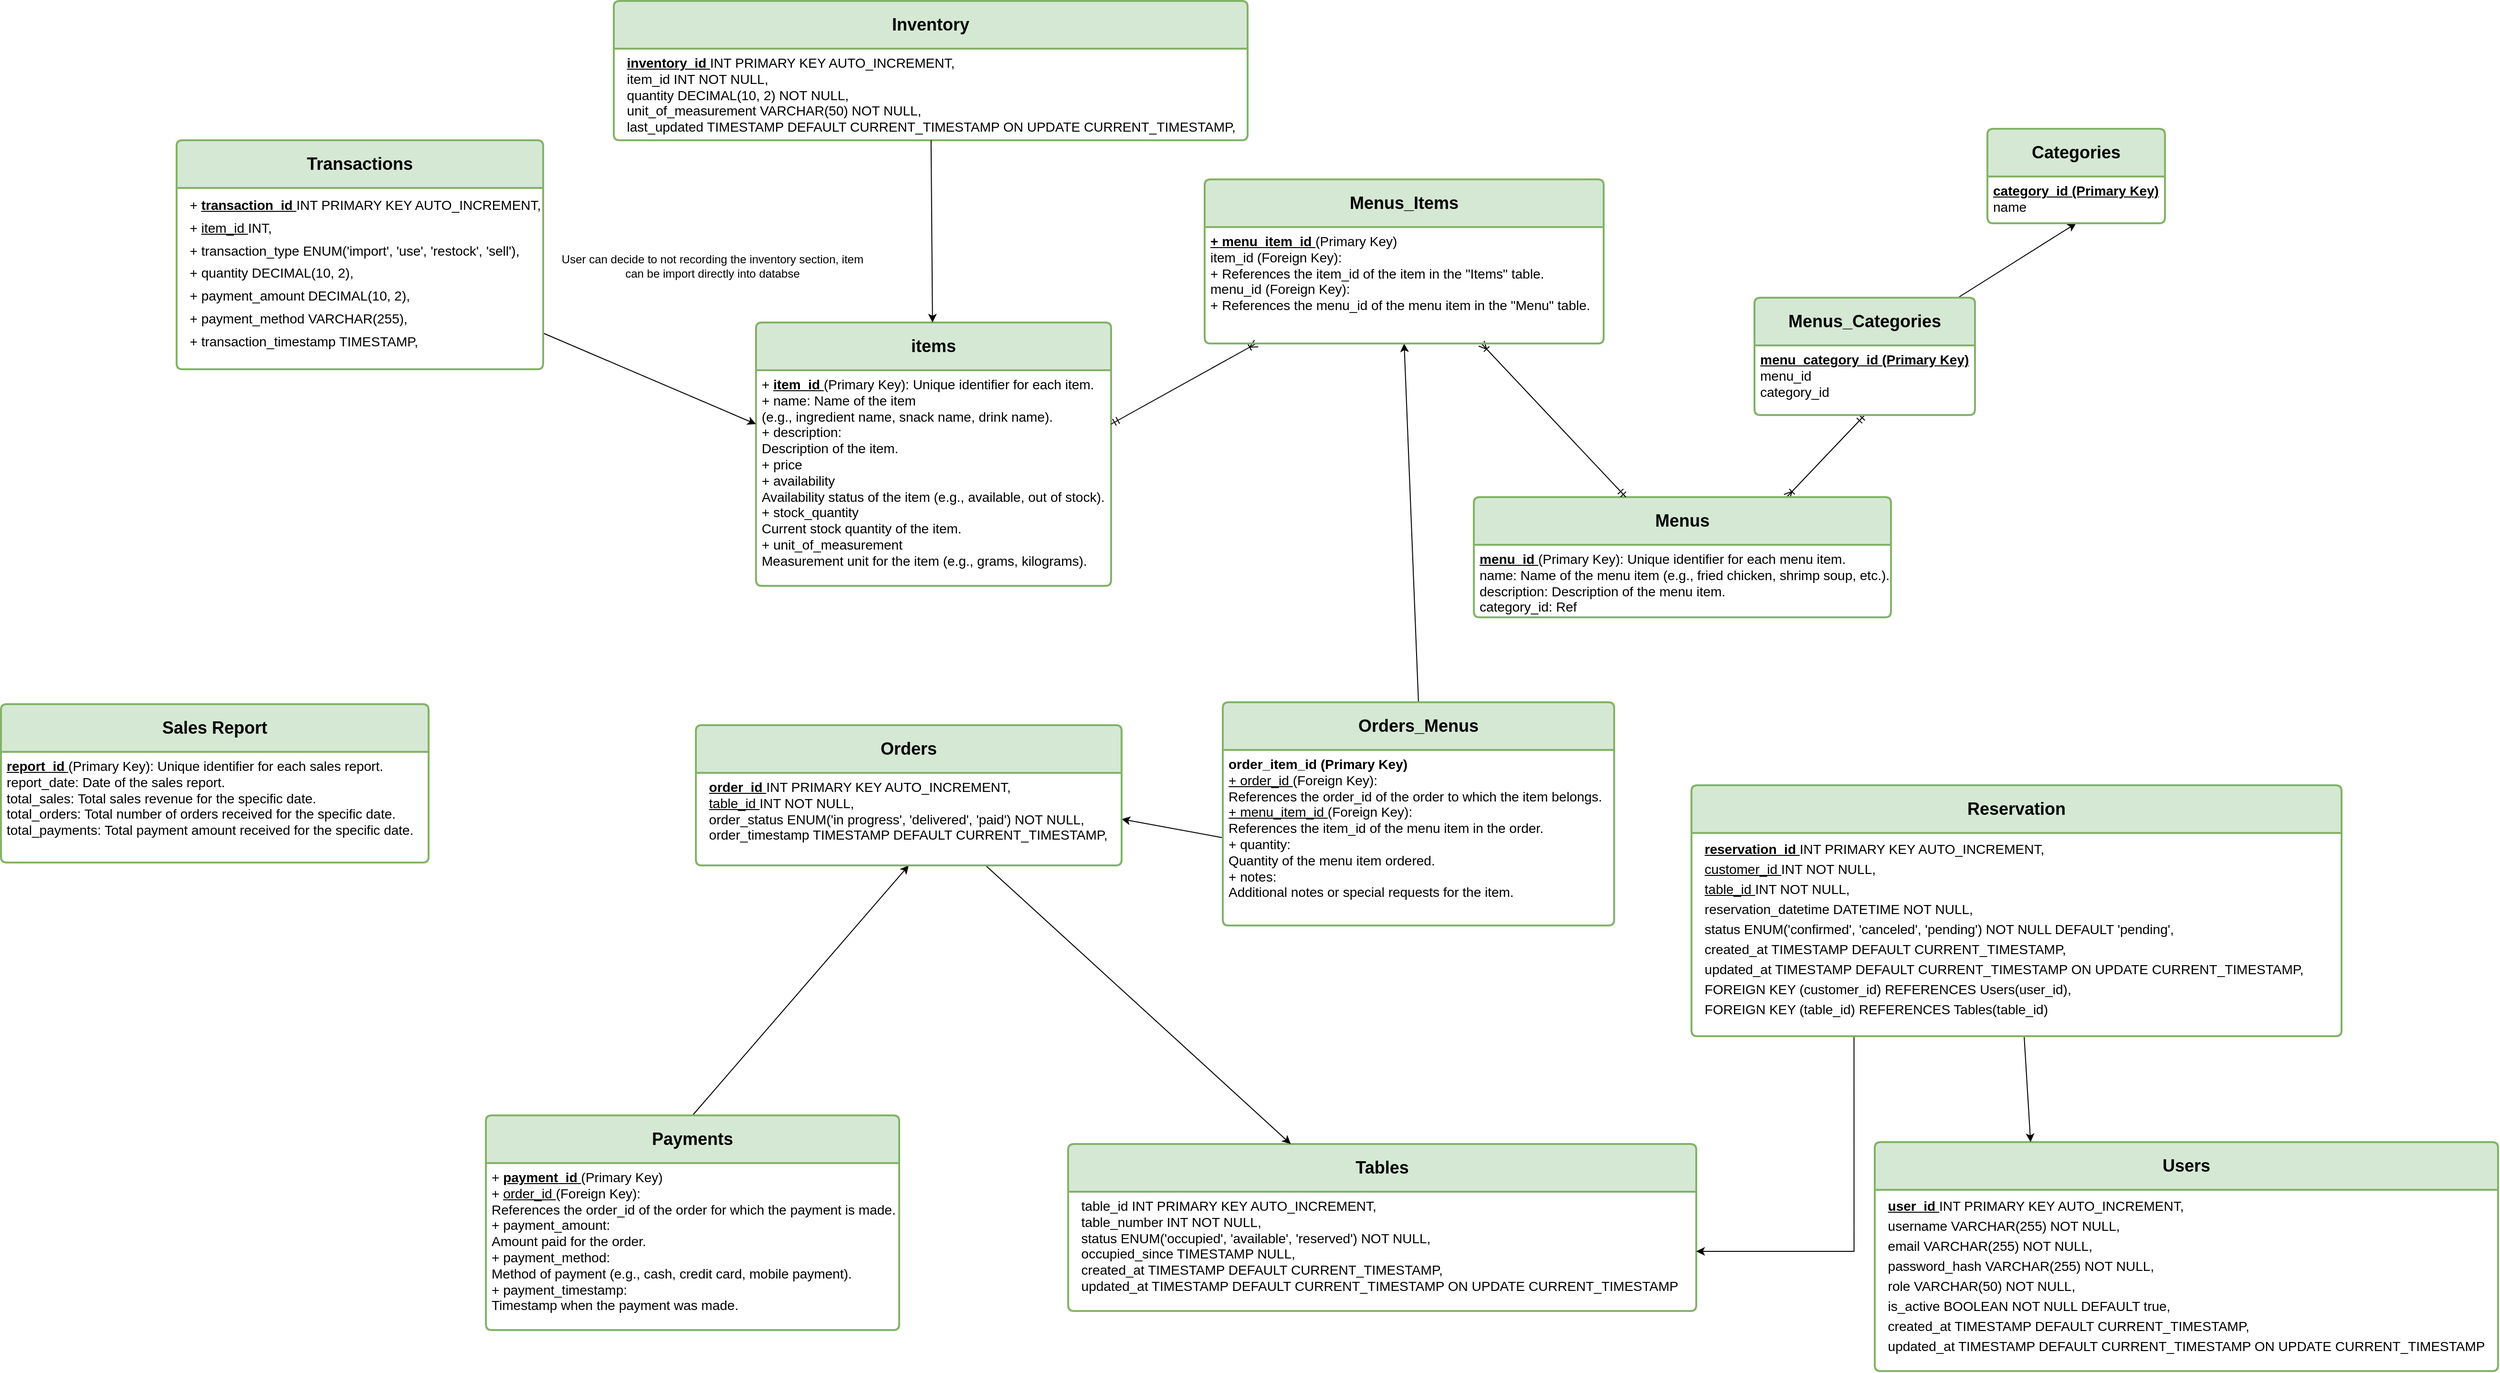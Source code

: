 <mxfile version="21.6.5" type="device" pages="3">
  <diagram name="Trang-1" id="iFU0MZHla55vpfrF85uT">
    <mxGraphModel dx="2680" dy="1734" grid="0" gridSize="10" guides="1" tooltips="1" connect="1" arrows="1" fold="1" page="0" pageScale="1" pageWidth="827" pageHeight="1169" math="0" shadow="0">
      <root>
        <mxCell id="0" />
        <mxCell id="1" parent="0" />
        <mxCell id="gDpafScgUw4IIOWztnrJ-9" style="rounded=0;orthogonalLoop=1;jettySize=auto;html=1;entryX=0.5;entryY=1;entryDx=0;entryDy=0;exitX=0.5;exitY=0;exitDx=0;exitDy=0;fontSize=14;" parent="1" source="tlnyBGycdhl3UOv0Z1U2-16" target="tlnyBGycdhl3UOv0Z1U2-31" edge="1">
          <mxGeometry relative="1" as="geometry">
            <mxPoint x="347.407" y="430" as="sourcePoint" />
            <mxPoint x="356.364" y="360" as="targetPoint" />
          </mxGeometry>
        </mxCell>
        <mxCell id="tlnyBGycdhl3UOv0Z1U2-11" style="rounded=0;orthogonalLoop=1;jettySize=auto;html=1;entryX=1;entryY=0.5;entryDx=0;entryDy=0;exitX=0;exitY=0.5;exitDx=0;exitDy=0;fontSize=14;" parent="1" source="tlnyBGycdhl3UOv0Z1U2-17" target="tlnyBGycdhl3UOv0Z1U2-13" edge="1">
          <mxGeometry relative="1" as="geometry">
            <mxPoint x="313.806" y="470" as="sourcePoint" />
          </mxGeometry>
        </mxCell>
        <mxCell id="gDpafScgUw4IIOWztnrJ-11" style="rounded=0;orthogonalLoop=1;jettySize=auto;html=1;exitX=0.5;exitY=0;exitDx=0;exitDy=0;entryX=0.5;entryY=1;entryDx=0;entryDy=0;fontSize=14;" parent="1" source="tlnyBGycdhl3UOv0Z1U2-18" target="tlnyBGycdhl3UOv0Z1U2-13" edge="1">
          <mxGeometry relative="1" as="geometry">
            <mxPoint x="493.607" y="542" as="sourcePoint" />
            <mxPoint x="373.393" y="470" as="targetPoint" />
          </mxGeometry>
        </mxCell>
        <mxCell id="tlnyBGycdhl3UOv0Z1U2-1" value="&lt;b style=&quot;&quot;&gt;&lt;font style=&quot;font-size: 18px;&quot;&gt;Users&lt;/font&gt;&lt;/b&gt;" style="swimlane;childLayout=stackLayout;horizontal=1;startSize=50;horizontalStack=0;rounded=1;fontSize=14;fontStyle=0;strokeWidth=2;resizeParent=0;resizeLast=1;shadow=0;dashed=0;align=center;arcSize=4;whiteSpace=wrap;html=1;fillColor=#d5e8d4;strokeColor=#82b366;" parent="1" vertex="1">
          <mxGeometry x="809" y="711" width="653" height="240" as="geometry" />
        </mxCell>
        <mxCell id="tlnyBGycdhl3UOv0Z1U2-2" value="&lt;div style=&quot;border-color: var(--border-color); font-size: 14px; line-height: 150%;&quot;&gt;&lt;div style=&quot;border-color: var(--border-color); line-height: 150%;&quot;&gt;&amp;nbsp; &lt;b&gt;&lt;u&gt;user_id &lt;/u&gt;&lt;/b&gt;INT PRIMARY KEY AUTO_INCREMENT,&lt;/div&gt;&lt;div style=&quot;border-color: var(--border-color); line-height: 150%;&quot;&gt;&amp;nbsp; username VARCHAR(255) NOT NULL,&lt;/div&gt;&lt;div style=&quot;border-color: var(--border-color); line-height: 150%;&quot;&gt;&amp;nbsp; email VARCHAR(255) NOT NULL,&lt;/div&gt;&lt;div style=&quot;border-color: var(--border-color); line-height: 150%;&quot;&gt;&amp;nbsp; password_hash VARCHAR(255) NOT NULL,&lt;/div&gt;&lt;div style=&quot;border-color: var(--border-color); line-height: 150%;&quot;&gt;&amp;nbsp; role VARCHAR(50) NOT NULL,&lt;/div&gt;&lt;div style=&quot;border-color: var(--border-color); line-height: 150%;&quot;&gt;&amp;nbsp; is_active BOOLEAN NOT NULL DEFAULT true,&lt;/div&gt;&lt;div style=&quot;border-color: var(--border-color); line-height: 150%;&quot;&gt;&amp;nbsp; created_at TIMESTAMP DEFAULT CURRENT_TIMESTAMP,&lt;/div&gt;&lt;div style=&quot;border-color: var(--border-color); line-height: 150%;&quot;&gt;&amp;nbsp; updated_at TIMESTAMP DEFAULT CURRENT_TIMESTAMP ON UPDATE CURRENT_TIMESTAMP&lt;/div&gt;&lt;/div&gt;" style="align=left;strokeColor=none;fillColor=none;spacingLeft=4;fontSize=14;verticalAlign=top;resizable=0;rotatable=0;part=1;html=1;" parent="tlnyBGycdhl3UOv0Z1U2-1" vertex="1">
          <mxGeometry y="50" width="653" height="190" as="geometry" />
        </mxCell>
        <mxCell id="tlnyBGycdhl3UOv0Z1U2-10" style="rounded=0;orthogonalLoop=1;jettySize=auto;html=1;entryX=0.5;entryY=1;entryDx=0;entryDy=0;fontSize=14;endArrow=ERmandOne;endFill=0;startArrow=ERoneToMany;startFill=0;exitX=0.75;exitY=0;exitDx=0;exitDy=0;" parent="1" source="tlnyBGycdhl3UOv0Z1U2-3" target="tlnyBGycdhl3UOv0Z1U2-9" edge="1">
          <mxGeometry relative="1" as="geometry" />
        </mxCell>
        <mxCell id="tlnyBGycdhl3UOv0Z1U2-3" value="&lt;b style=&quot;&quot;&gt;&lt;font style=&quot;font-size: 18px;&quot;&gt;Menus&lt;/font&gt;&lt;/b&gt;" style="swimlane;childLayout=stackLayout;horizontal=1;startSize=50;horizontalStack=0;rounded=1;fontSize=14;fontStyle=0;strokeWidth=2;resizeParent=0;resizeLast=1;shadow=0;dashed=0;align=center;arcSize=4;whiteSpace=wrap;html=1;fillColor=#d5e8d4;strokeColor=#82b366;" parent="1" vertex="1">
          <mxGeometry x="389" y="35" width="437" height="126" as="geometry" />
        </mxCell>
        <mxCell id="tlnyBGycdhl3UOv0Z1U2-4" value="&lt;div style=&quot;border-color: var(--border-color); font-size: 14px;&quot;&gt;&lt;div style=&quot;border-color: var(--border-color); font-size: 14px;&quot;&gt;&lt;div style=&quot;border-color: var(--border-color); font-size: 14px;&quot;&gt;&lt;u style=&quot;font-size: 14px;&quot;&gt;&lt;b style=&quot;font-size: 14px;&quot;&gt;menu_id &lt;/b&gt;&lt;/u&gt;(Primary Key): Unique identifier for each menu item.&lt;/div&gt;&lt;div style=&quot;border-color: var(--border-color); font-size: 14px;&quot;&gt;name: Name of the menu item (e.g., fried chicken, shrimp soup, etc.).&lt;/div&gt;&lt;div style=&quot;border-color: var(--border-color); font-size: 14px;&quot;&gt;description: Description of the menu item.&lt;/div&gt;&lt;div style=&quot;border-color: var(--border-color); font-size: 14px;&quot;&gt;category_id: Ref&lt;/div&gt;&lt;/div&gt;&lt;/div&gt;" style="align=left;strokeColor=none;fillColor=none;spacingLeft=4;fontSize=14;verticalAlign=top;resizable=0;rotatable=0;part=1;html=1;" parent="tlnyBGycdhl3UOv0Z1U2-3" vertex="1">
          <mxGeometry y="50" width="437" height="76" as="geometry" />
        </mxCell>
        <mxCell id="tlnyBGycdhl3UOv0Z1U2-6" value="&lt;b style=&quot;&quot;&gt;&lt;font style=&quot;font-size: 18px;&quot;&gt;Tables&lt;/font&gt;&lt;/b&gt;" style="swimlane;childLayout=stackLayout;horizontal=1;startSize=50;horizontalStack=0;rounded=1;fontSize=14;fontStyle=0;strokeWidth=2;resizeParent=0;resizeLast=1;shadow=0;dashed=0;align=center;arcSize=4;whiteSpace=wrap;html=1;fillColor=#d5e8d4;strokeColor=#82b366;" parent="1" vertex="1">
          <mxGeometry x="-36" y="713" width="658" height="175" as="geometry" />
        </mxCell>
        <mxCell id="tlnyBGycdhl3UOv0Z1U2-7" value="&lt;div style=&quot;border-color: var(--border-color); font-size: 14px;&quot;&gt;&lt;div style=&quot;border-color: var(--border-color); font-size: 14px;&quot;&gt;&lt;div style=&quot;border-color: var(--border-color);&quot;&gt;&lt;span style=&quot;background-color: initial;&quot;&gt;&amp;nbsp; table_id INT PRIMARY KEY AUTO_INCREMENT,&lt;/span&gt;&lt;br&gt;&lt;/div&gt;&lt;div style=&quot;border-color: var(--border-color);&quot;&gt;&amp;nbsp; table_number INT NOT NULL,&lt;/div&gt;&lt;div style=&quot;border-color: var(--border-color);&quot;&gt;&amp;nbsp; status ENUM(&#39;occupied&#39;, &#39;available&#39;, &#39;reserved&#39;) NOT NULL,&lt;/div&gt;&lt;div style=&quot;border-color: var(--border-color);&quot;&gt;&amp;nbsp; occupied_since TIMESTAMP NULL,&lt;/div&gt;&lt;div style=&quot;border-color: var(--border-color);&quot;&gt;&amp;nbsp; created_at TIMESTAMP DEFAULT CURRENT_TIMESTAMP,&lt;/div&gt;&lt;div style=&quot;border-color: var(--border-color);&quot;&gt;&amp;nbsp; updated_at TIMESTAMP DEFAULT CURRENT_TIMESTAMP ON UPDATE CURRENT_TIMESTAMP&lt;/div&gt;&lt;/div&gt;&lt;/div&gt;" style="align=left;strokeColor=none;fillColor=none;spacingLeft=4;fontSize=14;verticalAlign=top;resizable=0;rotatable=0;part=1;html=1;" parent="tlnyBGycdhl3UOv0Z1U2-6" vertex="1">
          <mxGeometry y="50" width="658" height="125" as="geometry" />
        </mxCell>
        <mxCell id="4KZed-9JrN03BDow-iql-5" style="rounded=0;orthogonalLoop=1;jettySize=auto;html=1;entryX=0.5;entryY=1;entryDx=0;entryDy=0;" edge="1" parent="1" source="tlnyBGycdhl3UOv0Z1U2-8" target="4KZed-9JrN03BDow-iql-2">
          <mxGeometry relative="1" as="geometry" />
        </mxCell>
        <mxCell id="tlnyBGycdhl3UOv0Z1U2-8" value="&lt;b style=&quot;&quot;&gt;&lt;font style=&quot;font-size: 18px;&quot;&gt;Menus_Categories&lt;/font&gt;&lt;/b&gt;" style="swimlane;childLayout=stackLayout;horizontal=1;startSize=50;horizontalStack=0;rounded=1;fontSize=14;fontStyle=0;strokeWidth=2;resizeParent=0;resizeLast=1;shadow=0;dashed=0;align=center;arcSize=4;whiteSpace=wrap;html=1;fillColor=#d5e8d4;strokeColor=#82b366;" parent="1" vertex="1">
          <mxGeometry x="683" y="-174" width="231" height="123" as="geometry" />
        </mxCell>
        <mxCell id="tlnyBGycdhl3UOv0Z1U2-9" value="&lt;div style=&quot;border-color: var(--border-color); font-size: 14px;&quot;&gt;&lt;div style=&quot;border-color: var(--border-color); font-size: 14px;&quot;&gt;&lt;span style=&quot;background-color: initial; font-size: 14px;&quot;&gt;&lt;u style=&quot;font-size: 14px;&quot;&gt;&lt;b style=&quot;font-size: 14px;&quot;&gt;menu_category_id (Primary Key)&lt;/b&gt;&lt;/u&gt;&lt;/span&gt;&lt;br style=&quot;font-size: 14px;&quot;&gt;&lt;/div&gt;&lt;div style=&quot;border-color: var(--border-color); font-size: 14px;&quot;&gt;menu_id&lt;/div&gt;&lt;div style=&quot;border-color: var(--border-color); font-size: 14px;&quot;&gt;category_id&lt;/div&gt;&lt;/div&gt;" style="align=left;strokeColor=none;fillColor=none;spacingLeft=4;fontSize=14;verticalAlign=top;resizable=0;rotatable=0;part=1;html=1;" parent="tlnyBGycdhl3UOv0Z1U2-8" vertex="1">
          <mxGeometry y="50" width="231" height="73" as="geometry" />
        </mxCell>
        <mxCell id="tlnyBGycdhl3UOv0Z1U2-27" style="rounded=0;orthogonalLoop=1;jettySize=auto;html=1;fontSize=14;" parent="1" source="tlnyBGycdhl3UOv0Z1U2-12" target="tlnyBGycdhl3UOv0Z1U2-6" edge="1">
          <mxGeometry relative="1" as="geometry" />
        </mxCell>
        <mxCell id="tlnyBGycdhl3UOv0Z1U2-12" value="&lt;b style=&quot;&quot;&gt;&lt;font style=&quot;font-size: 18px;&quot;&gt;Orders&lt;/font&gt;&lt;/b&gt;" style="swimlane;childLayout=stackLayout;horizontal=1;startSize=50;horizontalStack=0;rounded=1;fontSize=14;fontStyle=0;strokeWidth=2;resizeParent=0;resizeLast=1;shadow=0;dashed=0;align=center;arcSize=4;whiteSpace=wrap;html=1;fillColor=#d5e8d4;strokeColor=#82b366;" parent="1" vertex="1">
          <mxGeometry x="-426" y="274" width="446" height="147" as="geometry" />
        </mxCell>
        <mxCell id="tlnyBGycdhl3UOv0Z1U2-13" value="&lt;div style=&quot;border-color: var(--border-color); font-size: 14px;&quot;&gt;&lt;div style=&quot;border-color: var(--border-color); font-size: 14px;&quot;&gt;&lt;div style=&quot;border-color: var(--border-color); font-size: 14px;&quot;&gt;&lt;div style=&quot;border-color: var(--border-color);&quot;&gt;&amp;nbsp;&amp;nbsp;&lt;b&gt;&lt;u&gt;order_id &lt;/u&gt;&lt;/b&gt;INT PRIMARY KEY AUTO_INCREMENT,&lt;/div&gt;&lt;div style=&quot;border-color: var(--border-color);&quot;&gt;&amp;nbsp; &lt;u&gt;table_id &lt;/u&gt;INT NOT NULL,&lt;/div&gt;&lt;div style=&quot;border-color: var(--border-color);&quot;&gt;&amp;nbsp; order_status ENUM(&#39;in progress&#39;, &#39;delivered&#39;, &#39;paid&#39;) NOT NULL,&lt;/div&gt;&lt;div style=&quot;border-color: var(--border-color);&quot;&gt;&amp;nbsp; order_timestamp TIMESTAMP DEFAULT CURRENT_TIMESTAMP,&lt;/div&gt;&lt;/div&gt;&lt;/div&gt;&lt;/div&gt;" style="align=left;strokeColor=none;fillColor=none;spacingLeft=4;fontSize=14;verticalAlign=top;resizable=0;rotatable=0;part=1;html=1;" parent="tlnyBGycdhl3UOv0Z1U2-12" vertex="1">
          <mxGeometry y="50" width="446" height="97" as="geometry" />
        </mxCell>
        <mxCell id="tlnyBGycdhl3UOv0Z1U2-16" value="&lt;b style=&quot;&quot;&gt;&lt;font style=&quot;font-size: 18px;&quot;&gt;Orders_Menus&lt;/font&gt;&lt;/b&gt;" style="swimlane;childLayout=stackLayout;horizontal=1;startSize=50;horizontalStack=0;rounded=1;fontSize=14;fontStyle=0;strokeWidth=2;resizeParent=0;resizeLast=1;shadow=0;dashed=0;align=center;arcSize=4;whiteSpace=wrap;html=1;fillColor=#d5e8d4;strokeColor=#82b366;" parent="1" vertex="1">
          <mxGeometry x="126" y="250" width="410" height="234" as="geometry" />
        </mxCell>
        <mxCell id="tlnyBGycdhl3UOv0Z1U2-17" value="&lt;div style=&quot;border-color: var(--border-color); font-size: 14px;&quot;&gt;&lt;div style=&quot;border-color: var(--border-color); font-size: 14px;&quot;&gt;&lt;div style=&quot;border-color: var(--border-color); font-size: 14px;&quot;&gt;&lt;div style=&quot;border-color: var(--border-color); font-size: 14px;&quot;&gt;&lt;span style=&quot;background-color: initial; font-size: 14px;&quot;&gt;&lt;b style=&quot;font-size: 14px;&quot;&gt;order_item_id (Primary Key)&lt;/b&gt;&lt;/span&gt;&lt;br style=&quot;font-size: 14px;&quot;&gt;&lt;/div&gt;&lt;div style=&quot;border-color: var(--border-color); font-size: 14px;&quot;&gt;&lt;u style=&quot;font-size: 14px;&quot;&gt;+ order_id &lt;/u&gt;(Foreign Key):&amp;nbsp;&lt;/div&gt;&lt;div style=&quot;border-color: var(--border-color); font-size: 14px;&quot;&gt;References the order_id of the order to which the item belongs.&lt;/div&gt;&lt;div style=&quot;border-color: var(--border-color); font-size: 14px;&quot;&gt;&lt;u style=&quot;font-size: 14px;&quot;&gt;+ menu_item_id &lt;/u&gt;(Foreign Key):&amp;nbsp;&lt;/div&gt;&lt;div style=&quot;border-color: var(--border-color); font-size: 14px;&quot;&gt;References the item_id of the menu item in the order.&lt;/div&gt;&lt;div style=&quot;border-color: var(--border-color); font-size: 14px;&quot;&gt;+ quantity:&amp;nbsp;&lt;/div&gt;&lt;div style=&quot;border-color: var(--border-color); font-size: 14px;&quot;&gt;Quantity of the menu item ordered.&lt;/div&gt;&lt;div style=&quot;border-color: var(--border-color); font-size: 14px;&quot;&gt;+ notes:&amp;nbsp;&lt;/div&gt;&lt;div style=&quot;border-color: var(--border-color); font-size: 14px;&quot;&gt;Additional notes or special requests for the item.&lt;/div&gt;&lt;/div&gt;&lt;/div&gt;&lt;/div&gt;" style="align=left;strokeColor=none;fillColor=none;spacingLeft=4;fontSize=14;verticalAlign=top;resizable=0;rotatable=0;part=1;html=1;" parent="tlnyBGycdhl3UOv0Z1U2-16" vertex="1">
          <mxGeometry y="50" width="410" height="184" as="geometry" />
        </mxCell>
        <mxCell id="tlnyBGycdhl3UOv0Z1U2-18" value="&lt;b style=&quot;&quot;&gt;&lt;font style=&quot;font-size: 18px;&quot;&gt;Payments&lt;/font&gt;&lt;/b&gt;" style="swimlane;childLayout=stackLayout;horizontal=1;startSize=50;horizontalStack=0;rounded=1;fontSize=14;fontStyle=0;strokeWidth=2;resizeParent=0;resizeLast=1;shadow=0;dashed=0;align=center;arcSize=4;whiteSpace=wrap;html=1;fillColor=#d5e8d4;strokeColor=#82b366;" parent="1" vertex="1">
          <mxGeometry x="-646" y="683" width="433" height="225" as="geometry" />
        </mxCell>
        <mxCell id="tlnyBGycdhl3UOv0Z1U2-19" value="&lt;div style=&quot;border-color: var(--border-color); font-size: 14px;&quot;&gt;&lt;div style=&quot;border-color: var(--border-color); font-size: 14px;&quot;&gt;&lt;div style=&quot;border-color: var(--border-color); font-size: 14px;&quot;&gt;&lt;div style=&quot;border-color: var(--border-color); font-size: 14px;&quot;&gt;&lt;div style=&quot;border-color: var(--border-color); font-size: 14px;&quot;&gt;+ &lt;u style=&quot;font-size: 14px;&quot;&gt;&lt;b style=&quot;font-size: 14px;&quot;&gt;payment_id &lt;/b&gt;&lt;/u&gt;(Primary Key)&lt;/div&gt;&lt;div style=&quot;border-color: var(--border-color); font-size: 14px;&quot;&gt;+ &lt;u style=&quot;font-size: 14px;&quot;&gt;order_id &lt;/u&gt;(Foreign Key):&amp;nbsp;&lt;/div&gt;&lt;div style=&quot;border-color: var(--border-color); font-size: 14px;&quot;&gt;References the order_id of the order for which the payment is made.&lt;/div&gt;&lt;div style=&quot;border-color: var(--border-color); font-size: 14px;&quot;&gt;+ payment_amount:&amp;nbsp;&lt;/div&gt;&lt;div style=&quot;border-color: var(--border-color); font-size: 14px;&quot;&gt;Amount paid for the order.&lt;/div&gt;&lt;div style=&quot;border-color: var(--border-color); font-size: 14px;&quot;&gt;+ payment_method:&amp;nbsp;&lt;/div&gt;&lt;div style=&quot;border-color: var(--border-color); font-size: 14px;&quot;&gt;Method of payment (e.g., cash, credit card, mobile payment).&lt;/div&gt;&lt;div style=&quot;border-color: var(--border-color); font-size: 14px;&quot;&gt;+ payment_timestamp:&amp;nbsp;&lt;/div&gt;&lt;div style=&quot;border-color: var(--border-color); font-size: 14px;&quot;&gt;Timestamp when the payment was made.&lt;/div&gt;&lt;/div&gt;&lt;/div&gt;&lt;/div&gt;&lt;/div&gt;" style="align=left;strokeColor=none;fillColor=none;spacingLeft=4;fontSize=14;verticalAlign=top;resizable=0;rotatable=0;part=1;html=1;rounded=0;" parent="tlnyBGycdhl3UOv0Z1U2-18" vertex="1">
          <mxGeometry y="50" width="433" height="175" as="geometry" />
        </mxCell>
        <mxCell id="tlnyBGycdhl3UOv0Z1U2-24" style="rounded=0;orthogonalLoop=1;jettySize=auto;html=1;entryX=0.25;entryY=0;entryDx=0;entryDy=0;fontSize=14;" parent="1" source="tlnyBGycdhl3UOv0Z1U2-20" target="tlnyBGycdhl3UOv0Z1U2-1" edge="1">
          <mxGeometry relative="1" as="geometry" />
        </mxCell>
        <mxCell id="tlnyBGycdhl3UOv0Z1U2-25" style="edgeStyle=orthogonalEdgeStyle;rounded=0;orthogonalLoop=1;jettySize=auto;html=1;entryX=1;entryY=0.5;entryDx=0;entryDy=0;exitX=0.25;exitY=1;exitDx=0;exitDy=0;fontSize=14;" parent="1" source="tlnyBGycdhl3UOv0Z1U2-21" target="tlnyBGycdhl3UOv0Z1U2-7" edge="1">
          <mxGeometry relative="1" as="geometry" />
        </mxCell>
        <mxCell id="tlnyBGycdhl3UOv0Z1U2-20" value="&lt;b style=&quot;&quot;&gt;&lt;font style=&quot;font-size: 18px;&quot;&gt;Reservation&lt;/font&gt;&lt;/b&gt;" style="swimlane;childLayout=stackLayout;horizontal=1;startSize=50;horizontalStack=0;rounded=1;fontSize=14;fontStyle=0;strokeWidth=2;resizeParent=0;resizeLast=1;shadow=0;dashed=0;align=center;arcSize=4;whiteSpace=wrap;html=1;fillColor=#d5e8d4;strokeColor=#82b366;" parent="1" vertex="1">
          <mxGeometry x="617" y="337" width="681" height="263" as="geometry" />
        </mxCell>
        <mxCell id="tlnyBGycdhl3UOv0Z1U2-21" value="&lt;div style=&quot;border-color: var(--border-color); font-size: 14px;&quot;&gt;&lt;div style=&quot;border-color: var(--border-color); font-size: 14px;&quot;&gt;&lt;div style=&quot;border-color: var(--border-color); font-size: 14px;&quot;&gt;&lt;div style=&quot;border-color: var(--border-color); font-size: 14px;&quot;&gt;&lt;div style=&quot;border-color: var(--border-color); font-size: 14px; line-height: 150%;&quot;&gt;&lt;div style=&quot;border-color: var(--border-color); line-height: 150%;&quot;&gt;&amp;nbsp; &lt;b&gt;&lt;u&gt;reservation_id &lt;/u&gt;&lt;/b&gt;INT PRIMARY KEY AUTO_INCREMENT,&lt;/div&gt;&lt;div style=&quot;border-color: var(--border-color); line-height: 150%;&quot;&gt;&amp;nbsp; &lt;u&gt;customer_id &lt;/u&gt;INT NOT NULL,&lt;/div&gt;&lt;div style=&quot;border-color: var(--border-color); line-height: 150%;&quot;&gt;&amp;nbsp; &lt;u&gt;table_id &lt;/u&gt;INT NOT NULL,&lt;/div&gt;&lt;div style=&quot;border-color: var(--border-color); line-height: 150%;&quot;&gt;&amp;nbsp; reservation_datetime DATETIME NOT NULL,&lt;/div&gt;&lt;div style=&quot;border-color: var(--border-color); line-height: 150%;&quot;&gt;&amp;nbsp; status ENUM(&#39;confirmed&#39;, &#39;canceled&#39;, &#39;pending&#39;) NOT NULL DEFAULT &#39;pending&#39;,&lt;/div&gt;&lt;div style=&quot;border-color: var(--border-color); line-height: 150%;&quot;&gt;&amp;nbsp; created_at TIMESTAMP DEFAULT CURRENT_TIMESTAMP,&lt;/div&gt;&lt;div style=&quot;border-color: var(--border-color); line-height: 150%;&quot;&gt;&amp;nbsp; updated_at TIMESTAMP DEFAULT CURRENT_TIMESTAMP ON UPDATE CURRENT_TIMESTAMP,&lt;/div&gt;&lt;div style=&quot;border-color: var(--border-color); line-height: 150%;&quot;&gt;&amp;nbsp; FOREIGN KEY (customer_id) REFERENCES Users(user_id),&lt;/div&gt;&lt;div style=&quot;border-color: var(--border-color); line-height: 150%;&quot;&gt;&amp;nbsp; FOREIGN KEY (table_id) REFERENCES Tables(table_id)&lt;/div&gt;&lt;/div&gt;&lt;/div&gt;&lt;/div&gt;&lt;/div&gt;&lt;/div&gt;" style="align=left;strokeColor=none;fillColor=none;spacingLeft=4;fontSize=14;verticalAlign=top;resizable=0;rotatable=0;part=1;html=1;" parent="tlnyBGycdhl3UOv0Z1U2-20" vertex="1">
          <mxGeometry y="50" width="681" height="213" as="geometry" />
        </mxCell>
        <mxCell id="tlnyBGycdhl3UOv0Z1U2-28" value="&lt;b style=&quot;&quot;&gt;&lt;font style=&quot;font-size: 18px;&quot;&gt;items&lt;/font&gt;&lt;/b&gt;" style="swimlane;childLayout=stackLayout;horizontal=1;startSize=50;horizontalStack=0;rounded=1;fontSize=14;fontStyle=0;strokeWidth=2;resizeParent=0;resizeLast=1;shadow=0;dashed=0;align=center;arcSize=4;whiteSpace=wrap;html=1;fillColor=#d5e8d4;strokeColor=#82b366;" parent="1" vertex="1">
          <mxGeometry x="-363" y="-148" width="372" height="276" as="geometry" />
        </mxCell>
        <mxCell id="tlnyBGycdhl3UOv0Z1U2-29" value="&lt;div style=&quot;border-color: var(--border-color); font-size: 14px;&quot;&gt;&lt;div style=&quot;border-color: var(--border-color); font-size: 14px;&quot;&gt;&lt;div style=&quot;border-color: var(--border-color); font-size: 14px;&quot;&gt;+ &lt;u style=&quot;font-size: 14px;&quot;&gt;&lt;b style=&quot;font-size: 14px;&quot;&gt;item_id &lt;/b&gt;&lt;/u&gt;(Primary Key): Unique identifier for each item.&lt;/div&gt;&lt;div style=&quot;border-color: var(--border-color); font-size: 14px;&quot;&gt;+ name: Name of the item&amp;nbsp;&lt;/div&gt;&lt;div style=&quot;border-color: var(--border-color); font-size: 14px;&quot;&gt;(e.g., ingredient name, snack name, drink name).&lt;/div&gt;&lt;div style=&quot;border-color: var(--border-color); font-size: 14px;&quot;&gt;+ description:&amp;nbsp;&lt;/div&gt;&lt;div style=&quot;border-color: var(--border-color); font-size: 14px;&quot;&gt;Description of the item.&lt;/div&gt;&lt;div style=&quot;border-color: var(--border-color); font-size: 14px;&quot;&gt;+ price&lt;/div&gt;&lt;div style=&quot;border-color: var(--border-color); font-size: 14px;&quot;&gt;+ availability&lt;/div&gt;&lt;div style=&quot;border-color: var(--border-color); font-size: 14px;&quot;&gt;Availability status of the item (e.g., available, out of stock).&lt;/div&gt;&lt;div style=&quot;border-color: var(--border-color); font-size: 14px;&quot;&gt;+ stock_quantity&lt;/div&gt;&lt;div style=&quot;border-color: var(--border-color); font-size: 14px;&quot;&gt;Current stock quantity of the item.&lt;/div&gt;&lt;div style=&quot;border-color: var(--border-color); font-size: 14px;&quot;&gt;+ unit_of_measurement&lt;/div&gt;&lt;div style=&quot;border-color: var(--border-color); font-size: 14px;&quot;&gt;Measurement unit for the item (e.g., grams, kilograms).&lt;/div&gt;&lt;/div&gt;&lt;/div&gt;" style="align=left;strokeColor=none;fillColor=none;spacingLeft=4;fontSize=14;verticalAlign=top;resizable=0;rotatable=0;part=1;html=1;" parent="tlnyBGycdhl3UOv0Z1U2-28" vertex="1">
          <mxGeometry y="50" width="372" height="226" as="geometry" />
        </mxCell>
        <mxCell id="tlnyBGycdhl3UOv0Z1U2-32" style="rounded=0;orthogonalLoop=1;jettySize=auto;html=1;entryX=1;entryY=0.25;entryDx=0;entryDy=0;fontSize=14;startArrow=ERoneToMany;startFill=0;endArrow=ERmandOne;endFill=0;" parent="1" source="tlnyBGycdhl3UOv0Z1U2-30" target="tlnyBGycdhl3UOv0Z1U2-29" edge="1">
          <mxGeometry relative="1" as="geometry" />
        </mxCell>
        <mxCell id="tlnyBGycdhl3UOv0Z1U2-33" style="rounded=0;orthogonalLoop=1;jettySize=auto;html=1;fontSize=14;startArrow=ERoneToMany;startFill=0;endArrow=ERmandOne;endFill=0;" parent="1" source="tlnyBGycdhl3UOv0Z1U2-30" target="tlnyBGycdhl3UOv0Z1U2-3" edge="1">
          <mxGeometry relative="1" as="geometry" />
        </mxCell>
        <mxCell id="tlnyBGycdhl3UOv0Z1U2-30" value="&lt;b style=&quot;&quot;&gt;&lt;font style=&quot;font-size: 18px;&quot;&gt;Menus_Items&lt;/font&gt;&lt;/b&gt;" style="swimlane;childLayout=stackLayout;horizontal=1;startSize=50;horizontalStack=0;rounded=1;fontSize=14;fontStyle=0;strokeWidth=2;resizeParent=0;resizeLast=1;shadow=0;dashed=0;align=center;arcSize=4;whiteSpace=wrap;html=1;fillColor=#d5e8d4;strokeColor=#82b366;" parent="1" vertex="1">
          <mxGeometry x="107" y="-298" width="418" height="172" as="geometry" />
        </mxCell>
        <mxCell id="tlnyBGycdhl3UOv0Z1U2-31" value="&lt;div style=&quot;border-color: var(--border-color); font-size: 14px;&quot;&gt;&lt;div style=&quot;border-color: var(--border-color); font-size: 14px;&quot;&gt;&lt;div style=&quot;border-color: var(--border-color); font-size: 14px;&quot;&gt;&lt;div style=&quot;border-color: var(--border-color); font-size: 14px;&quot;&gt;&lt;u style=&quot;font-size: 14px;&quot;&gt;&lt;b style=&quot;font-size: 14px;&quot;&gt;+ menu_item_id &lt;/b&gt;&lt;/u&gt;(Primary Key)&lt;/div&gt;&lt;div style=&quot;border-color: var(--border-color); font-size: 14px;&quot;&gt;item_id (Foreign Key):&amp;nbsp;&lt;/div&gt;&lt;div style=&quot;border-color: var(--border-color); font-size: 14px;&quot;&gt;+ References the item_id of the item in the &quot;Items&quot; table.&lt;/div&gt;&lt;div style=&quot;border-color: var(--border-color); font-size: 14px;&quot;&gt;menu_id (Foreign Key):&amp;nbsp;&lt;/div&gt;&lt;div style=&quot;border-color: var(--border-color); font-size: 14px;&quot;&gt;+ References the menu_id of the menu item in the &quot;Menu&quot; table.&lt;/div&gt;&lt;/div&gt;&lt;/div&gt;&lt;/div&gt;" style="align=left;strokeColor=none;fillColor=none;spacingLeft=4;fontSize=14;verticalAlign=top;resizable=0;rotatable=0;part=1;html=1;" parent="tlnyBGycdhl3UOv0Z1U2-30" vertex="1">
          <mxGeometry y="50" width="418" height="122" as="geometry" />
        </mxCell>
        <mxCell id="tlnyBGycdhl3UOv0Z1U2-42" style="rounded=0;orthogonalLoop=1;jettySize=auto;html=1;entryX=0;entryY=0.25;entryDx=0;entryDy=0;fontSize=14;" parent="1" source="tlnyBGycdhl3UOv0Z1U2-35" target="tlnyBGycdhl3UOv0Z1U2-29" edge="1">
          <mxGeometry relative="1" as="geometry" />
        </mxCell>
        <mxCell id="tlnyBGycdhl3UOv0Z1U2-35" value="&lt;b style=&quot;&quot;&gt;&lt;font style=&quot;font-size: 18px;&quot;&gt;Transactions &lt;/font&gt;&lt;/b&gt;" style="swimlane;childLayout=stackLayout;horizontal=1;startSize=50;horizontalStack=0;rounded=1;fontSize=14;fontStyle=0;strokeWidth=2;resizeParent=0;resizeLast=1;shadow=0;dashed=0;align=center;arcSize=4;whiteSpace=wrap;html=1;fillColor=#d5e8d4;strokeColor=#82b366;" parent="1" vertex="1">
          <mxGeometry x="-970" y="-339" width="384" height="240" as="geometry" />
        </mxCell>
        <mxCell id="tlnyBGycdhl3UOv0Z1U2-36" value="&lt;div style=&quot;border-color: var(--border-color); font-size: 14px;&quot;&gt;&lt;div style=&quot;border-color: var(--border-color); font-size: 14px;&quot;&gt;&lt;div style=&quot;border-color: var(--border-color); font-size: 14px;&quot;&gt;&lt;div style=&quot;border-color: var(--border-color); font-size: 14px; line-height: 170%;&quot;&gt;&lt;div style=&quot;border-color: var(--border-color); font-size: 14px; line-height: 170%;&quot;&gt;&lt;div style=&quot;border-color: var(--border-color); line-height: 170%;&quot;&gt;&amp;nbsp; + &lt;b&gt;&lt;u&gt;transaction_id &lt;/u&gt;&lt;/b&gt;INT PRIMARY KEY AUTO_INCREMENT,&lt;/div&gt;&lt;div style=&quot;border-color: var(--border-color); line-height: 170%;&quot;&gt;&amp;nbsp; + &lt;u&gt;item_id &lt;/u&gt;INT,&lt;/div&gt;&lt;div style=&quot;border-color: var(--border-color); line-height: 170%;&quot;&gt;&amp;nbsp; + transaction_type ENUM(&#39;import&#39;, &#39;use&#39;, &#39;restock&#39;, &#39;sell&#39;),&lt;/div&gt;&lt;div style=&quot;border-color: var(--border-color); line-height: 170%;&quot;&gt;&amp;nbsp; + quantity DECIMAL(10, 2),&lt;/div&gt;&lt;div style=&quot;border-color: var(--border-color); line-height: 170%;&quot;&gt;&amp;nbsp; + payment_amount DECIMAL(10, 2),&lt;/div&gt;&lt;div style=&quot;border-color: var(--border-color); line-height: 170%;&quot;&gt;&amp;nbsp; + payment_method VARCHAR(255),&lt;/div&gt;&lt;div style=&quot;border-color: var(--border-color); line-height: 170%;&quot;&gt;&amp;nbsp; + transaction_timestamp TIMESTAMP,&lt;/div&gt;&lt;/div&gt;&lt;/div&gt;&lt;/div&gt;&lt;/div&gt;&lt;/div&gt;" style="align=left;strokeColor=none;fillColor=none;spacingLeft=4;fontSize=14;verticalAlign=top;resizable=0;rotatable=0;part=1;html=1;" parent="tlnyBGycdhl3UOv0Z1U2-35" vertex="1">
          <mxGeometry y="50" width="384" height="190" as="geometry" />
        </mxCell>
        <mxCell id="tlnyBGycdhl3UOv0Z1U2-37" value="&lt;b style=&quot;&quot;&gt;&lt;font style=&quot;font-size: 18px;&quot;&gt;Sales Report&lt;/font&gt;&lt;/b&gt;" style="swimlane;childLayout=stackLayout;horizontal=1;startSize=50;horizontalStack=0;rounded=1;fontSize=14;fontStyle=0;strokeWidth=2;resizeParent=0;resizeLast=1;shadow=0;dashed=0;align=center;arcSize=4;whiteSpace=wrap;html=1;fillColor=#d5e8d4;strokeColor=#82b366;" parent="1" vertex="1">
          <mxGeometry x="-1154" y="252" width="448" height="166" as="geometry" />
        </mxCell>
        <mxCell id="tlnyBGycdhl3UOv0Z1U2-38" value="&lt;div style=&quot;border-color: var(--border-color); font-size: 14px;&quot;&gt;&lt;div style=&quot;border-color: var(--border-color); font-size: 14px;&quot;&gt;&lt;div style=&quot;border-color: var(--border-color); font-size: 14px;&quot;&gt;&lt;div style=&quot;border-color: var(--border-color); font-size: 14px;&quot;&gt;&lt;div style=&quot;border-color: var(--border-color); font-size: 14px;&quot;&gt;&lt;u style=&quot;font-size: 14px;&quot;&gt;&lt;b style=&quot;font-size: 14px;&quot;&gt;report_id &lt;/b&gt;&lt;/u&gt;(Primary Key): Unique identifier for each sales report.&lt;/div&gt;&lt;div style=&quot;border-color: var(--border-color); font-size: 14px;&quot;&gt;report_date: Date of the sales report.&lt;/div&gt;&lt;div style=&quot;border-color: var(--border-color); font-size: 14px;&quot;&gt;total_sales: Total sales revenue for the specific date.&lt;/div&gt;&lt;div style=&quot;border-color: var(--border-color); font-size: 14px;&quot;&gt;total_orders: Total number of orders received for the specific date.&lt;/div&gt;&lt;div style=&quot;border-color: var(--border-color); font-size: 14px;&quot;&gt;total_payments: Total payment amount received for the specific date.&lt;/div&gt;&lt;/div&gt;&lt;/div&gt;&lt;/div&gt;&lt;/div&gt;" style="align=left;strokeColor=none;fillColor=none;spacingLeft=4;fontSize=14;verticalAlign=top;resizable=0;rotatable=0;part=1;html=1;" parent="tlnyBGycdhl3UOv0Z1U2-37" vertex="1">
          <mxGeometry y="50" width="448" height="116" as="geometry" />
        </mxCell>
        <mxCell id="ZRD5mA5tjMRim-bTO9R6-5" value="User can decide to not recording the inventory section, item &lt;br&gt;can be import directly into databse" style="text;html=1;align=center;verticalAlign=middle;resizable=0;points=[];autosize=1;strokeColor=none;fillColor=none;" parent="1" vertex="1">
          <mxGeometry x="-576" y="-228" width="334" height="41" as="geometry" />
        </mxCell>
        <mxCell id="4KZed-9JrN03BDow-iql-1" value="&lt;b style=&quot;&quot;&gt;&lt;font style=&quot;font-size: 18px;&quot;&gt;Categories&lt;/font&gt;&lt;/b&gt;" style="swimlane;childLayout=stackLayout;horizontal=1;startSize=50;horizontalStack=0;rounded=1;fontSize=14;fontStyle=0;strokeWidth=2;resizeParent=0;resizeLast=1;shadow=0;dashed=0;align=center;arcSize=4;whiteSpace=wrap;html=1;fillColor=#d5e8d4;strokeColor=#82b366;" vertex="1" parent="1">
          <mxGeometry x="927" y="-351" width="186" height="99" as="geometry" />
        </mxCell>
        <mxCell id="4KZed-9JrN03BDow-iql-2" value="&lt;div style=&quot;border-color: var(--border-color); font-size: 14px;&quot;&gt;&lt;div style=&quot;border-color: var(--border-color); font-size: 14px;&quot;&gt;&lt;span style=&quot;background-color: initial; font-size: 14px;&quot;&gt;&lt;u style=&quot;font-size: 14px;&quot;&gt;&lt;b style=&quot;font-size: 14px;&quot;&gt;category_id (Primary Key)&lt;/b&gt;&lt;/u&gt;&lt;/span&gt;&lt;br style=&quot;font-size: 14px;&quot;&gt;&lt;/div&gt;&lt;div style=&quot;border-color: var(--border-color); font-size: 14px;&quot;&gt;name&lt;/div&gt;&lt;/div&gt;" style="align=left;strokeColor=none;fillColor=none;spacingLeft=4;fontSize=14;verticalAlign=top;resizable=0;rotatable=0;part=1;html=1;" vertex="1" parent="4KZed-9JrN03BDow-iql-1">
          <mxGeometry y="50" width="186" height="49" as="geometry" />
        </mxCell>
        <mxCell id="4KZed-9JrN03BDow-iql-6" value="&lt;b style=&quot;&quot;&gt;&lt;font style=&quot;font-size: 18px;&quot;&gt;Inventory&lt;/font&gt;&lt;/b&gt;" style="swimlane;childLayout=stackLayout;horizontal=1;startSize=50;horizontalStack=0;rounded=1;fontSize=14;fontStyle=0;strokeWidth=2;resizeParent=0;resizeLast=1;shadow=0;dashed=0;align=center;arcSize=4;whiteSpace=wrap;html=1;fillColor=#d5e8d4;strokeColor=#82b366;" vertex="1" parent="1">
          <mxGeometry x="-512" y="-485" width="664" height="146" as="geometry" />
        </mxCell>
        <mxCell id="4KZed-9JrN03BDow-iql-7" value="&lt;div style=&quot;border-color: var(--border-color); font-size: 14px;&quot;&gt;&lt;div style=&quot;border-color: var(--border-color); font-size: 14px;&quot;&gt;&lt;div style=&quot;border-color: var(--border-color); font-size: 14px;&quot;&gt;&lt;div style=&quot;border-color: var(--border-color);&quot;&gt;&lt;div style=&quot;border-color: var(--border-color);&quot;&gt;&amp;nbsp; &lt;u&gt;&lt;b&gt;inventory_id &lt;/b&gt;&lt;/u&gt;INT PRIMARY KEY AUTO_INCREMENT,&lt;/div&gt;&lt;div style=&quot;border-color: var(--border-color);&quot;&gt;&amp;nbsp; item_id INT NOT NULL,&lt;/div&gt;&lt;div style=&quot;border-color: var(--border-color);&quot;&gt;&amp;nbsp; quantity DECIMAL(10, 2) NOT NULL,&lt;/div&gt;&lt;div style=&quot;border-color: var(--border-color);&quot;&gt;&amp;nbsp; unit_of_measurement VARCHAR(50) NOT NULL,&lt;/div&gt;&lt;div style=&quot;border-color: var(--border-color);&quot;&gt;&amp;nbsp; last_updated TIMESTAMP DEFAULT CURRENT_TIMESTAMP ON UPDATE CURRENT_TIMESTAMP,&lt;/div&gt;&lt;/div&gt;&lt;/div&gt;&lt;/div&gt;&lt;/div&gt;" style="align=left;strokeColor=none;fillColor=none;spacingLeft=4;fontSize=14;verticalAlign=top;resizable=0;rotatable=0;part=1;html=1;" vertex="1" parent="4KZed-9JrN03BDow-iql-6">
          <mxGeometry y="50" width="664" height="96" as="geometry" />
        </mxCell>
        <mxCell id="4KZed-9JrN03BDow-iql-8" style="rounded=0;orthogonalLoop=1;jettySize=auto;html=1;" edge="1" parent="1" source="4KZed-9JrN03BDow-iql-7" target="tlnyBGycdhl3UOv0Z1U2-28">
          <mxGeometry relative="1" as="geometry" />
        </mxCell>
      </root>
    </mxGraphModel>
  </diagram>
  <diagram id="kH9iOWv6fZXzeBtemc18" name="Page-2">
    <mxGraphModel dx="2435" dy="1084" grid="0" gridSize="10" guides="1" tooltips="1" connect="1" arrows="1" fold="1" page="0" pageScale="1" pageWidth="850" pageHeight="1100" math="0" shadow="0">
      <root>
        <mxCell id="0" />
        <mxCell id="1" parent="0" />
        <mxCell id="Qnssa7Y3MquV65bTYyZ--1" style="rounded=0;orthogonalLoop=1;jettySize=auto;html=1;entryX=0.5;entryY=1;entryDx=0;entryDy=0;exitX=0.5;exitY=0;exitDx=0;exitDy=0;fontSize=15;endSize=12;startSize=12;" parent="1" source="Qnssa7Y3MquV65bTYyZ--16" target="Qnssa7Y3MquV65bTYyZ--29" edge="1">
          <mxGeometry relative="1" as="geometry">
            <mxPoint x="347.407" y="430" as="sourcePoint" />
            <mxPoint x="356.364" y="360" as="targetPoint" />
          </mxGeometry>
        </mxCell>
        <mxCell id="Qnssa7Y3MquV65bTYyZ--2" style="rounded=0;orthogonalLoop=1;jettySize=auto;html=1;entryX=1;entryY=0.5;entryDx=0;entryDy=0;exitX=0;exitY=0.5;exitDx=0;exitDy=0;fontSize=15;endSize=12;startSize=12;" parent="1" source="Qnssa7Y3MquV65bTYyZ--17" target="Qnssa7Y3MquV65bTYyZ--15" edge="1">
          <mxGeometry relative="1" as="geometry">
            <mxPoint x="313.806" y="470" as="sourcePoint" />
          </mxGeometry>
        </mxCell>
        <mxCell id="Qnssa7Y3MquV65bTYyZ--3" style="rounded=0;orthogonalLoop=1;jettySize=auto;html=1;exitX=0.5;exitY=0;exitDx=0;exitDy=0;entryX=0.5;entryY=1;entryDx=0;entryDy=0;fontSize=15;endSize=12;startSize=12;" parent="1" source="Qnssa7Y3MquV65bTYyZ--18" target="Qnssa7Y3MquV65bTYyZ--15" edge="1">
          <mxGeometry relative="1" as="geometry">
            <mxPoint x="493.607" y="542" as="sourcePoint" />
            <mxPoint x="373.393" y="470" as="targetPoint" />
          </mxGeometry>
        </mxCell>
        <mxCell id="Qnssa7Y3MquV65bTYyZ--4" value="&lt;b style=&quot;font-size: 18px;&quot;&gt;&lt;font style=&quot;font-size: 18px;&quot;&gt;Users&lt;/font&gt;&lt;/b&gt;" style="swimlane;childLayout=stackLayout;horizontal=1;startSize=50;horizontalStack=0;rounded=1;fontSize=18;fontStyle=0;strokeWidth=2;resizeParent=0;resizeLast=1;shadow=0;dashed=0;align=center;arcSize=4;whiteSpace=wrap;html=1;aspect=fixed;" parent="1" vertex="1">
          <mxGeometry x="346" y="214" width="393" height="242" as="geometry" />
        </mxCell>
        <mxCell id="Qnssa7Y3MquV65bTYyZ--5" value="&lt;div style=&quot;border-color: var(--border-color); line-height: 220%; font-size: 15px;&quot;&gt;+ &lt;u style=&quot;font-size: 15px;&quot;&gt;&lt;b style=&quot;font-size: 15px;&quot;&gt;user_id (Primary Key)&lt;/b&gt;&lt;/u&gt;&lt;/div&gt;&lt;div style=&quot;border-color: var(--border-color); line-height: 220%; font-size: 15px;&quot;&gt;+ username&lt;/div&gt;&lt;div style=&quot;border-color: var(--border-color); line-height: 220%; font-size: 15px;&quot;&gt;+ email&lt;/div&gt;&lt;div style=&quot;border-color: var(--border-color); line-height: 220%; font-size: 15px;&quot;&gt;+ password_hash&lt;/div&gt;&lt;div style=&quot;border-color: var(--border-color); line-height: 220%; font-size: 15px;&quot;&gt;+ role: User role (e.g., waiter, chef, manager, customer).&lt;/div&gt;" style="align=left;strokeColor=none;fillColor=none;spacingLeft=4;fontSize=15;verticalAlign=top;resizable=0;rotatable=0;part=1;html=1;" parent="Qnssa7Y3MquV65bTYyZ--4" vertex="1">
          <mxGeometry y="50" width="393" height="192" as="geometry" />
        </mxCell>
        <mxCell id="Qnssa7Y3MquV65bTYyZ--6" style="rounded=0;orthogonalLoop=1;jettySize=auto;html=1;entryX=0.5;entryY=1;entryDx=0;entryDy=0;fontSize=15;endSize=12;startSize=12;" parent="1" source="Qnssa7Y3MquV65bTYyZ--7" target="Qnssa7Y3MquV65bTYyZ--12" edge="1">
          <mxGeometry relative="1" as="geometry" />
        </mxCell>
        <mxCell id="Qnssa7Y3MquV65bTYyZ--7" value="&lt;b style=&quot;font-size: 15px;&quot;&gt;&lt;font style=&quot;font-size: 15px;&quot;&gt;Menus&lt;/font&gt;&lt;/b&gt;" style="swimlane;childLayout=stackLayout;horizontal=1;startSize=50;horizontalStack=0;rounded=1;fontSize=15;fontStyle=0;strokeWidth=2;resizeParent=0;resizeLast=1;shadow=0;dashed=0;align=center;arcSize=4;whiteSpace=wrap;html=1;" parent="1" vertex="1">
          <mxGeometry x="285" y="-13" width="180" height="181" as="geometry" />
        </mxCell>
        <mxCell id="Qnssa7Y3MquV65bTYyZ--8" value="&lt;div style=&quot;border-color: var(--border-color); font-size: 15px;&quot;&gt;&lt;div style=&quot;border-color: var(--border-color); font-size: 15px; line-height: 220%;&quot;&gt;&lt;div style=&quot;border-color: var(--border-color); font-size: 15px; line-height: 220%;&quot;&gt;&lt;u style=&quot;font-size: 15px;&quot;&gt;&lt;b style=&quot;font-size: 15px;&quot;&gt;+ menu_id &lt;/b&gt;&lt;/u&gt;(Primary Key)&lt;/div&gt;&lt;div style=&quot;border-color: var(--border-color); font-size: 15px; line-height: 220%;&quot;&gt;+ name&lt;/div&gt;&lt;div style=&quot;border-color: var(--border-color); font-size: 15px; line-height: 220%;&quot;&gt;+ description&lt;/div&gt;&lt;div style=&quot;border-color: var(--border-color); font-size: 15px; line-height: 220%;&quot;&gt;+ category_id&lt;/div&gt;&lt;/div&gt;&lt;/div&gt;" style="align=left;strokeColor=none;fillColor=none;spacingLeft=4;fontSize=15;verticalAlign=top;resizable=0;rotatable=0;part=1;html=1;" parent="Qnssa7Y3MquV65bTYyZ--7" vertex="1">
          <mxGeometry y="50" width="180" height="131" as="geometry" />
        </mxCell>
        <mxCell id="Qnssa7Y3MquV65bTYyZ--9" value="&lt;b style=&quot;font-size: 15px;&quot;&gt;&lt;font style=&quot;font-size: 15px;&quot;&gt;Tables&lt;/font&gt;&lt;/b&gt;" style="swimlane;childLayout=stackLayout;horizontal=1;startSize=50;horizontalStack=0;rounded=1;fontSize=15;fontStyle=0;strokeWidth=2;resizeParent=0;resizeLast=1;shadow=0;dashed=0;align=center;arcSize=4;whiteSpace=wrap;html=1;" parent="1" vertex="1">
          <mxGeometry x="-194" y="600" width="196" height="196" as="geometry" />
        </mxCell>
        <mxCell id="Qnssa7Y3MquV65bTYyZ--10" value="&lt;div style=&quot;border-color: var(--border-color); font-size: 15px; line-height: 220%;&quot;&gt;&lt;div style=&quot;border-color: var(--border-color); font-size: 15px; line-height: 220%;&quot;&gt;&lt;span style=&quot;background-color: initial; font-size: 15px;&quot;&gt;&lt;u style=&quot;font-size: 15px;&quot;&gt;&lt;b style=&quot;font-size: 15px;&quot;&gt;+ table_id (Primary Key)&lt;/b&gt;&lt;/u&gt;&lt;/span&gt;&lt;br style=&quot;font-size: 15px;&quot;&gt;&lt;/div&gt;&lt;div style=&quot;border-color: var(--border-color); font-size: 15px; line-height: 220%;&quot;&gt;+ number_of_seats&lt;/div&gt;&lt;div style=&quot;border-color: var(--border-color); font-size: 15px; line-height: 220%;&quot;&gt;&lt;span style=&quot;background-color: initial; font-size: 15px;&quot;&gt;+ location&lt;/span&gt;&lt;br style=&quot;font-size: 15px;&quot;&gt;&lt;/div&gt;&lt;div style=&quot;border-color: var(--border-color); font-size: 15px; line-height: 220%;&quot;&gt;&lt;span style=&quot;background-color: initial; font-size: 15px;&quot;&gt;+ status&lt;/span&gt;&lt;br style=&quot;font-size: 15px;&quot;&gt;&lt;/div&gt;&lt;/div&gt;" style="align=left;strokeColor=none;fillColor=none;spacingLeft=4;fontSize=15;verticalAlign=top;resizable=0;rotatable=0;part=1;html=1;" parent="Qnssa7Y3MquV65bTYyZ--9" vertex="1">
          <mxGeometry y="50" width="196" height="146" as="geometry" />
        </mxCell>
        <mxCell id="Qnssa7Y3MquV65bTYyZ--11" value="&lt;b style=&quot;font-size: 15px;&quot;&gt;&lt;font style=&quot;font-size: 15px;&quot;&gt;Categories&lt;/font&gt;&lt;/b&gt;" style="swimlane;childLayout=stackLayout;horizontal=1;startSize=50;horizontalStack=0;rounded=1;fontSize=15;fontStyle=0;strokeWidth=2;resizeParent=0;resizeLast=1;shadow=0;dashed=0;align=center;arcSize=4;whiteSpace=wrap;html=1;" parent="1" vertex="1">
          <mxGeometry x="523" y="-139" width="203" height="99" as="geometry" />
        </mxCell>
        <mxCell id="Qnssa7Y3MquV65bTYyZ--12" value="&lt;div style=&quot;border-color: var(--border-color); font-size: 15px;&quot;&gt;&lt;div style=&quot;border-color: var(--border-color); font-size: 15px;&quot;&gt;&lt;span style=&quot;background-color: initial; font-size: 15px;&quot;&gt;&lt;u style=&quot;font-size: 15px;&quot;&gt;&lt;b style=&quot;font-size: 15px;&quot;&gt;+ category_id (Primary Key)&lt;/b&gt;&lt;/u&gt;&lt;/span&gt;&lt;br style=&quot;font-size: 15px;&quot;&gt;&lt;/div&gt;&lt;div style=&quot;border-color: var(--border-color); font-size: 15px;&quot;&gt;+ name&lt;/div&gt;&lt;/div&gt;" style="align=left;strokeColor=none;fillColor=none;spacingLeft=4;fontSize=15;verticalAlign=top;resizable=0;rotatable=0;part=1;html=1;" parent="Qnssa7Y3MquV65bTYyZ--11" vertex="1">
          <mxGeometry y="50" width="203" height="49" as="geometry" />
        </mxCell>
        <mxCell id="Qnssa7Y3MquV65bTYyZ--13" style="rounded=0;orthogonalLoop=1;jettySize=auto;html=1;fontSize=15;endSize=12;startSize=12;" parent="1" source="Qnssa7Y3MquV65bTYyZ--14" target="Qnssa7Y3MquV65bTYyZ--9" edge="1">
          <mxGeometry relative="1" as="geometry" />
        </mxCell>
        <mxCell id="Qnssa7Y3MquV65bTYyZ--14" value="&lt;b style=&quot;font-size: 15px;&quot;&gt;&lt;font style=&quot;font-size: 15px;&quot;&gt;Orders&lt;/font&gt;&lt;/b&gt;" style="swimlane;childLayout=stackLayout;horizontal=1;startSize=50;horizontalStack=0;rounded=1;fontSize=15;fontStyle=0;strokeWidth=2;resizeParent=0;resizeLast=1;shadow=0;dashed=0;align=center;arcSize=4;whiteSpace=wrap;html=1;" parent="1" vertex="1">
          <mxGeometry x="-426" y="274" width="205" height="254" as="geometry" />
        </mxCell>
        <mxCell id="Qnssa7Y3MquV65bTYyZ--15" value="&lt;div style=&quot;border-color: var(--border-color); font-size: 15px;&quot;&gt;&lt;div style=&quot;border-color: var(--border-color); font-size: 15px; line-height: 220%;&quot;&gt;&lt;div style=&quot;border-color: var(--border-color); font-size: 15px; line-height: 220%;&quot;&gt;&lt;span style=&quot;background-color: initial; font-size: 15px;&quot;&gt;+ &lt;b style=&quot;font-size: 15px;&quot;&gt;order_id &lt;/b&gt;(Primary Key)&lt;/span&gt;&lt;br style=&quot;font-size: 15px;&quot;&gt;&lt;/div&gt;&lt;div style=&quot;border-color: var(--border-color); font-size: 15px; line-height: 220%;&quot;&gt;+ &lt;u style=&quot;font-size: 15px;&quot;&gt;customer_id&amp;nbsp;&lt;/u&gt;(Foreign Key)&lt;/div&gt;&lt;div style=&quot;border-color: var(--border-color); font-size: 15px; line-height: 220%;&quot;&gt;&lt;span style=&quot;background-color: initial; font-size: 15px;&quot;&gt;+&amp;nbsp;&lt;/span&gt;&lt;u style=&quot;background-color: initial; border-color: var(--border-color); font-size: 15px;&quot;&gt;staff_id&lt;/u&gt;&lt;span style=&quot;background-color: initial; font-size: 15px;&quot;&gt;(Foreign Key)&lt;/span&gt;&lt;br style=&quot;font-size: 15px;&quot;&gt;&lt;/div&gt;&lt;div style=&quot;border-color: var(--border-color); font-size: 15px; line-height: 220%;&quot;&gt;&lt;div style=&quot;border-color: var(--border-color); font-size: 15px; line-height: 220%;&quot;&gt;&lt;span style=&quot;background-color: initial; font-size: 15px;&quot;&gt;+ &lt;/span&gt;&lt;u style=&quot;background-color: initial; font-size: 15px;&quot;&gt;table_id &lt;/u&gt;&lt;span style=&quot;background-color: initial; font-size: 15px;&quot;&gt;(Foreign Key)&lt;/span&gt;&lt;br style=&quot;font-size: 15px;&quot;&gt;&lt;/div&gt;&lt;/div&gt;&lt;div style=&quot;border-color: var(--border-color); font-size: 15px; line-height: 220%;&quot;&gt;&lt;span style=&quot;background-color: initial; font-size: 15px;&quot;&gt;+ order_status&lt;/span&gt;&lt;br style=&quot;font-size: 15px;&quot;&gt;&lt;/div&gt;&lt;div style=&quot;border-color: var(--border-color); font-size: 15px; line-height: 220%;&quot;&gt;&lt;span style=&quot;background-color: initial; font-size: 15px;&quot;&gt;+ order_timestamp&lt;/span&gt;&lt;/div&gt;&lt;/div&gt;&lt;/div&gt;" style="align=left;strokeColor=none;fillColor=none;spacingLeft=4;fontSize=15;verticalAlign=top;resizable=0;rotatable=0;part=1;html=1;" parent="Qnssa7Y3MquV65bTYyZ--14" vertex="1">
          <mxGeometry y="50" width="205" height="204" as="geometry" />
        </mxCell>
        <mxCell id="Qnssa7Y3MquV65bTYyZ--16" value="&lt;b style=&quot;font-size: 15px;&quot;&gt;&lt;font style=&quot;font-size: 15px;&quot;&gt;Orders_Menus&lt;/font&gt;&lt;/b&gt;" style="swimlane;childLayout=stackLayout;horizontal=1;startSize=50;horizontalStack=0;rounded=1;fontSize=15;fontStyle=0;strokeWidth=2;resizeParent=0;resizeLast=1;shadow=0;dashed=0;align=center;arcSize=4;whiteSpace=wrap;html=1;" parent="1" vertex="1">
          <mxGeometry x="-74" y="219" width="223" height="217" as="geometry" />
        </mxCell>
        <mxCell id="Qnssa7Y3MquV65bTYyZ--17" value="&lt;div style=&quot;border-color: var(--border-color); font-size: 15px;&quot;&gt;&lt;div style=&quot;border-color: var(--border-color); font-size: 15px;&quot;&gt;&lt;div style=&quot;border-color: var(--border-color); font-size: 15px; line-height: 220%;&quot;&gt;&lt;div style=&quot;border-color: var(--border-color); font-size: 15px; line-height: 220%;&quot;&gt;&lt;span style=&quot;background-color: initial; font-size: 15px;&quot;&gt;&lt;b style=&quot;font-size: 15px;&quot;&gt;+ &lt;u style=&quot;font-size: 15px;&quot;&gt;order_item_id &lt;/u&gt;(Primary Key)&lt;/b&gt;&lt;/span&gt;&lt;br style=&quot;font-size: 15px;&quot;&gt;&lt;/div&gt;&lt;div style=&quot;border-color: var(--border-color); font-size: 15px; line-height: 220%;&quot;&gt;&lt;span style=&quot;font-size: 15px;&quot;&gt;+&lt;/span&gt;&lt;span style=&quot;font-size: 15px;&quot;&gt; &lt;/span&gt;&lt;span style=&quot;font-size: 15px;&quot;&gt;order_id &lt;/span&gt;(Foreign Key):&amp;nbsp;&lt;/div&gt;&lt;div style=&quot;border-color: var(--border-color); font-size: 15px; line-height: 220%;&quot;&gt;&lt;span style=&quot;background-color: initial; font-size: 15px;&quot;&gt;+ &lt;/span&gt;&lt;span style=&quot;background-color: initial; font-size: 15px;&quot;&gt;menu_item_id &lt;/span&gt;&lt;span style=&quot;background-color: initial; font-size: 15px;&quot;&gt;(Foreign Key):&amp;nbsp;&lt;/span&gt;&lt;br style=&quot;font-size: 15px;&quot;&gt;&lt;/div&gt;&lt;div style=&quot;border-color: var(--border-color); font-size: 15px; line-height: 220%;&quot;&gt;&lt;span style=&quot;background-color: initial; font-size: 15px;&quot;&gt;+ quantity:&amp;nbsp;&lt;/span&gt;&lt;br style=&quot;font-size: 15px;&quot;&gt;&lt;/div&gt;&lt;div style=&quot;border-color: var(--border-color); font-size: 15px; line-height: 220%;&quot;&gt;&lt;span style=&quot;background-color: initial; font-size: 15px;&quot;&gt;+ notes&lt;/span&gt;&lt;br style=&quot;font-size: 15px;&quot;&gt;&lt;/div&gt;&lt;/div&gt;&lt;/div&gt;&lt;/div&gt;" style="align=left;strokeColor=none;fillColor=none;spacingLeft=4;fontSize=15;verticalAlign=top;resizable=0;rotatable=0;part=1;html=1;" parent="Qnssa7Y3MquV65bTYyZ--16" vertex="1">
          <mxGeometry y="50" width="223" height="167" as="geometry" />
        </mxCell>
        <mxCell id="Qnssa7Y3MquV65bTYyZ--18" value="&lt;b style=&quot;font-size: 15px;&quot;&gt;&lt;font style=&quot;font-size: 15px;&quot;&gt;Payments&lt;/font&gt;&lt;/b&gt;" style="swimlane;childLayout=stackLayout;horizontal=1;startSize=50;horizontalStack=0;rounded=1;fontSize=15;fontStyle=0;strokeWidth=2;resizeParent=0;resizeLast=1;shadow=0;dashed=0;align=center;arcSize=4;whiteSpace=wrap;html=1;" parent="1" vertex="1">
          <mxGeometry x="-563" y="629" width="193" height="215" as="geometry" />
        </mxCell>
        <mxCell id="Qnssa7Y3MquV65bTYyZ--19" value="&lt;div style=&quot;border-color: var(--border-color); font-size: 15px;&quot;&gt;&lt;div style=&quot;border-color: var(--border-color); font-size: 15px;&quot;&gt;&lt;div style=&quot;border-color: var(--border-color); font-size: 15px;&quot;&gt;&lt;div style=&quot;border-color: var(--border-color); font-size: 15px; line-height: 220%;&quot;&gt;&lt;div style=&quot;border-color: var(--border-color); font-size: 15px; line-height: 220%;&quot;&gt;+ &lt;u style=&quot;font-size: 15px;&quot;&gt;&lt;b style=&quot;font-size: 15px;&quot;&gt;payment_id &lt;/b&gt;&lt;/u&gt;(Primary Key)&lt;/div&gt;&lt;div style=&quot;border-color: var(--border-color); font-size: 15px; line-height: 220%;&quot;&gt;+ &lt;u style=&quot;font-size: 15px;&quot;&gt;order_id &lt;/u&gt;(Foreign Key):&amp;nbsp;&lt;/div&gt;&lt;div style=&quot;border-color: var(--border-color); font-size: 15px; line-height: 220%;&quot;&gt;&lt;span style=&quot;background-color: initial; font-size: 15px;&quot;&gt;+ payment_amount:&amp;nbsp;&lt;/span&gt;&lt;br style=&quot;font-size: 15px;&quot;&gt;&lt;/div&gt;&lt;div style=&quot;border-color: var(--border-color); font-size: 15px; line-height: 220%;&quot;&gt;&lt;span style=&quot;background-color: initial; font-size: 15px;&quot;&gt;+ payment_method:&amp;nbsp;&lt;/span&gt;&lt;br style=&quot;font-size: 15px;&quot;&gt;&lt;/div&gt;&lt;div style=&quot;border-color: var(--border-color); font-size: 15px; line-height: 220%;&quot;&gt;&lt;span style=&quot;background-color: initial; font-size: 15px;&quot;&gt;+ payment_timestamp:&amp;nbsp;&lt;/span&gt;&lt;br style=&quot;font-size: 15px;&quot;&gt;&lt;/div&gt;&lt;/div&gt;&lt;/div&gt;&lt;/div&gt;&lt;/div&gt;" style="align=left;strokeColor=none;fillColor=none;spacingLeft=4;fontSize=15;verticalAlign=top;resizable=0;rotatable=0;part=1;html=1;rounded=0;" parent="Qnssa7Y3MquV65bTYyZ--18" vertex="1">
          <mxGeometry y="50" width="193" height="165" as="geometry" />
        </mxCell>
        <mxCell id="Qnssa7Y3MquV65bTYyZ--20" style="rounded=0;orthogonalLoop=1;jettySize=auto;html=1;entryX=0.25;entryY=1;entryDx=0;entryDy=0;fontSize=15;endSize=12;startSize=12;" parent="1" source="Qnssa7Y3MquV65bTYyZ--22" target="Qnssa7Y3MquV65bTYyZ--5" edge="1">
          <mxGeometry relative="1" as="geometry" />
        </mxCell>
        <mxCell id="Qnssa7Y3MquV65bTYyZ--21" style="edgeStyle=orthogonalEdgeStyle;rounded=0;orthogonalLoop=1;jettySize=auto;html=1;entryX=1;entryY=0.5;entryDx=0;entryDy=0;exitX=0.5;exitY=1;exitDx=0;exitDy=0;fontSize=15;endSize=12;startSize=12;" parent="1" source="Qnssa7Y3MquV65bTYyZ--23" target="Qnssa7Y3MquV65bTYyZ--10" edge="1">
          <mxGeometry relative="1" as="geometry" />
        </mxCell>
        <mxCell id="Qnssa7Y3MquV65bTYyZ--22" value="&lt;b style=&quot;font-size: 15px;&quot;&gt;&lt;font style=&quot;font-size: 15px;&quot;&gt;Reservation&lt;/font&gt;&lt;/b&gt;" style="swimlane;childLayout=stackLayout;horizontal=1;startSize=50;horizontalStack=0;rounded=1;fontSize=15;fontStyle=0;strokeWidth=2;resizeParent=0;resizeLast=1;shadow=0;dashed=0;align=center;arcSize=4;whiteSpace=wrap;html=1;" parent="1" vertex="1">
          <mxGeometry x="113" y="475" width="215" height="217" as="geometry" />
        </mxCell>
        <mxCell id="Qnssa7Y3MquV65bTYyZ--23" value="&lt;div style=&quot;border-color: var(--border-color); font-size: 15px;&quot;&gt;&lt;div style=&quot;border-color: var(--border-color); font-size: 15px;&quot;&gt;&lt;div style=&quot;border-color: var(--border-color); font-size: 15px;&quot;&gt;&lt;div style=&quot;border-color: var(--border-color); font-size: 15px; line-height: 220%;&quot;&gt;&lt;div style=&quot;border-color: var(--border-color); font-size: 15px; line-height: 220%;&quot;&gt;+ &lt;u style=&quot;font-size: 15px;&quot;&gt;&lt;b style=&quot;font-size: 15px;&quot;&gt;reservation_id &lt;/b&gt;&lt;/u&gt;(Primary Key)&lt;/div&gt;&lt;div style=&quot;border-color: var(--border-color); font-size: 15px; line-height: 220%;&quot;&gt;+ &lt;u style=&quot;font-size: 15px;&quot;&gt;customer_id &lt;/u&gt;(Foreign Key)&lt;/div&gt;&lt;div style=&quot;border-color: var(--border-color); font-size: 15px; line-height: 220%;&quot;&gt;&lt;span style=&quot;background-color: initial; font-size: 15px;&quot;&gt;+ &lt;/span&gt;&lt;u style=&quot;background-color: initial; font-size: 15px;&quot;&gt;table_id &lt;/u&gt;&lt;span style=&quot;background-color: initial; font-size: 15px;&quot;&gt;(Foreign Key)&lt;/span&gt;&lt;br style=&quot;font-size: 15px;&quot;&gt;&lt;/div&gt;&lt;div style=&quot;border-color: var(--border-color); font-size: 15px; line-height: 220%;&quot;&gt;+ reservation_datetime&lt;/div&gt;&lt;div style=&quot;border-color: var(--border-color); font-size: 15px; line-height: 220%;&quot;&gt;+ status&lt;br style=&quot;font-size: 15px;&quot;&gt;&lt;/div&gt;&lt;/div&gt;&lt;/div&gt;&lt;/div&gt;&lt;/div&gt;" style="align=left;strokeColor=none;fillColor=none;spacingLeft=4;fontSize=15;verticalAlign=top;resizable=0;rotatable=0;part=1;html=1;" parent="Qnssa7Y3MquV65bTYyZ--22" vertex="1">
          <mxGeometry y="50" width="215" height="167" as="geometry" />
        </mxCell>
        <mxCell id="Qnssa7Y3MquV65bTYyZ--24" value="&lt;b style=&quot;font-size: 15px;&quot;&gt;&lt;font style=&quot;font-size: 15px;&quot;&gt;items&lt;/font&gt;&lt;/b&gt;" style="swimlane;childLayout=stackLayout;horizontal=1;startSize=50;horizontalStack=0;rounded=1;fontSize=15;fontStyle=0;strokeWidth=2;resizeParent=0;resizeLast=1;shadow=0;dashed=0;align=center;arcSize=4;whiteSpace=wrap;html=1;" parent="1" vertex="1">
          <mxGeometry x="-363" y="-148" width="197" height="281" as="geometry" />
        </mxCell>
        <mxCell id="Qnssa7Y3MquV65bTYyZ--25" value="&lt;div style=&quot;border-color: var(--border-color); font-size: 15px;&quot;&gt;&lt;div style=&quot;border-color: var(--border-color); font-size: 15px; line-height: 220%;&quot;&gt;&lt;div style=&quot;border-color: var(--border-color); font-size: 15px; line-height: 220%;&quot;&gt;+ &lt;u style=&quot;font-size: 15px;&quot;&gt;&lt;b style=&quot;font-size: 15px;&quot;&gt;item_id &lt;/b&gt;&lt;/u&gt;(Primary Key)&lt;/div&gt;&lt;div style=&quot;border-color: var(--border-color); font-size: 15px; line-height: 220%;&quot;&gt;+ name&lt;/div&gt;&lt;div style=&quot;border-color: var(--border-color); font-size: 15px; line-height: 220%;&quot;&gt;+ description&lt;/div&gt;&lt;div style=&quot;border-color: var(--border-color); font-size: 15px; line-height: 220%;&quot;&gt;+ price&lt;/div&gt;&lt;div style=&quot;border-color: var(--border-color); font-size: 15px; line-height: 220%;&quot;&gt;+ availability&lt;/div&gt;&lt;div style=&quot;border-color: var(--border-color); font-size: 15px; line-height: 220%;&quot;&gt;&lt;span style=&quot;background-color: initial; font-size: 15px;&quot;&gt;+ stock_quantity&lt;/span&gt;&lt;br style=&quot;font-size: 15px;&quot;&gt;&lt;/div&gt;&lt;div style=&quot;border-color: var(--border-color); font-size: 15px; line-height: 220%;&quot;&gt;&lt;span style=&quot;background-color: initial; font-size: 15px;&quot;&gt;+ unit_of_measurement&lt;/span&gt;&lt;/div&gt;&lt;/div&gt;&lt;/div&gt;" style="align=left;strokeColor=none;fillColor=none;spacingLeft=4;fontSize=15;verticalAlign=top;resizable=0;rotatable=0;part=1;html=1;" parent="Qnssa7Y3MquV65bTYyZ--24" vertex="1">
          <mxGeometry y="50" width="197" height="231" as="geometry" />
        </mxCell>
        <mxCell id="Qnssa7Y3MquV65bTYyZ--26" style="rounded=0;orthogonalLoop=1;jettySize=auto;html=1;entryX=1;entryY=0.25;entryDx=0;entryDy=0;fontSize=15;endSize=12;startSize=12;" parent="1" source="Qnssa7Y3MquV65bTYyZ--28" target="Qnssa7Y3MquV65bTYyZ--25" edge="1">
          <mxGeometry relative="1" as="geometry" />
        </mxCell>
        <mxCell id="Qnssa7Y3MquV65bTYyZ--27" style="rounded=0;orthogonalLoop=1;jettySize=auto;html=1;fontSize=15;endSize=12;startSize=12;" parent="1" source="Qnssa7Y3MquV65bTYyZ--28" target="Qnssa7Y3MquV65bTYyZ--7" edge="1">
          <mxGeometry relative="1" as="geometry" />
        </mxCell>
        <mxCell id="Qnssa7Y3MquV65bTYyZ--28" value="&lt;b style=&quot;font-size: 15px;&quot;&gt;&lt;font style=&quot;font-size: 15px;&quot;&gt;Menus_Items&lt;/font&gt;&lt;/b&gt;" style="swimlane;childLayout=stackLayout;horizontal=1;startSize=50;horizontalStack=0;rounded=1;fontSize=15;fontStyle=0;strokeWidth=2;resizeParent=0;resizeLast=1;shadow=0;dashed=0;align=center;arcSize=4;whiteSpace=wrap;html=1;" parent="1" vertex="1">
          <mxGeometry x="24" y="-285" width="214" height="161" as="geometry" />
        </mxCell>
        <mxCell id="Qnssa7Y3MquV65bTYyZ--29" value="&lt;div style=&quot;border-color: var(--border-color); font-size: 15px;&quot;&gt;&lt;div style=&quot;border-color: var(--border-color); font-size: 15px;&quot;&gt;&lt;div style=&quot;border-color: var(--border-color); font-size: 15px; line-height: 220%;&quot;&gt;&lt;div style=&quot;border-color: var(--border-color); font-size: 15px; line-height: 220%;&quot;&gt;&lt;u style=&quot;font-size: 15px;&quot;&gt;&lt;b style=&quot;font-size: 15px;&quot;&gt;+ menu_item_id &lt;/b&gt;&lt;/u&gt;(Primary Key)&lt;/div&gt;&lt;div style=&quot;border-color: var(--border-color); font-size: 15px; line-height: 220%;&quot;&gt;+ item_id (Foreign Key):&amp;nbsp;&lt;/div&gt;&lt;div style=&quot;border-color: var(--border-color); font-size: 15px; line-height: 220%;&quot;&gt;+ menu_id (Foreign Key)&lt;/div&gt;&lt;/div&gt;&lt;/div&gt;&lt;/div&gt;" style="align=left;strokeColor=none;fillColor=none;spacingLeft=4;fontSize=15;verticalAlign=top;resizable=0;rotatable=0;part=1;html=1;" parent="Qnssa7Y3MquV65bTYyZ--28" vertex="1">
          <mxGeometry y="50" width="214" height="111" as="geometry" />
        </mxCell>
        <mxCell id="Qnssa7Y3MquV65bTYyZ--30" style="rounded=0;orthogonalLoop=1;jettySize=auto;html=1;entryX=0;entryY=0.25;entryDx=0;entryDy=0;fontSize=15;endSize=12;startSize=12;" parent="1" source="Qnssa7Y3MquV65bTYyZ--31" target="Qnssa7Y3MquV65bTYyZ--25" edge="1">
          <mxGeometry relative="1" as="geometry" />
        </mxCell>
        <mxCell id="Qnssa7Y3MquV65bTYyZ--31" value="&lt;b style=&quot;font-size: 15px;&quot;&gt;&lt;font style=&quot;font-size: 15px;&quot;&gt;Inventory&amp;nbsp;Transactions &lt;/font&gt;&lt;/b&gt;" style="swimlane;childLayout=stackLayout;horizontal=1;startSize=50;horizontalStack=0;rounded=1;fontSize=15;fontStyle=0;strokeWidth=2;resizeParent=0;resizeLast=1;shadow=0;dashed=0;align=center;arcSize=4;whiteSpace=wrap;html=1;" parent="1" vertex="1">
          <mxGeometry x="-781" y="-360" width="246" height="221" as="geometry" />
        </mxCell>
        <mxCell id="Qnssa7Y3MquV65bTYyZ--32" value="&lt;div style=&quot;border-color: var(--border-color); font-size: 15px;&quot;&gt;&lt;div style=&quot;border-color: var(--border-color); font-size: 15px;&quot;&gt;&lt;div style=&quot;border-color: var(--border-color); font-size: 15px;&quot;&gt;&lt;div style=&quot;border-color: var(--border-color); font-size: 15px; line-height: 220%;&quot;&gt;&lt;div style=&quot;border-color: var(--border-color); font-size: 15px; line-height: 220%;&quot;&gt;&lt;u style=&quot;font-size: 15px;&quot;&gt;&lt;b style=&quot;font-size: 15px;&quot;&gt;+ transaction_id &lt;/b&gt;&lt;/u&gt;(Primary Key)&lt;/div&gt;&lt;div style=&quot;border-color: var(--border-color); font-size: 15px; line-height: 220%;&quot;&gt;&lt;u style=&quot;font-size: 15px;&quot;&gt;+ item_id &lt;/u&gt;(Foreign Key)&lt;/div&gt;&lt;div style=&quot;border-color: var(--border-color); font-size: 15px; line-height: 220%;&quot;&gt;+ transaction_type&lt;/div&gt;&lt;div style=&quot;border-color: var(--border-color); font-size: 15px; line-height: 220%;&quot;&gt;+ quantity&lt;/div&gt;&lt;div style=&quot;border-color: var(--border-color); font-size: 15px; line-height: 220%;&quot;&gt;+ transaction_timestamp&lt;/div&gt;&lt;/div&gt;&lt;/div&gt;&lt;/div&gt;&lt;/div&gt;" style="align=left;strokeColor=none;fillColor=none;spacingLeft=4;fontSize=15;verticalAlign=top;resizable=0;rotatable=0;part=1;html=1;" parent="Qnssa7Y3MquV65bTYyZ--31" vertex="1">
          <mxGeometry y="50" width="246" height="171" as="geometry" />
        </mxCell>
        <mxCell id="Qnssa7Y3MquV65bTYyZ--33" value="&lt;b style=&quot;font-size: 15px;&quot;&gt;&lt;font style=&quot;font-size: 15px;&quot;&gt;Sales Report&lt;/font&gt;&lt;/b&gt;" style="swimlane;childLayout=stackLayout;horizontal=1;startSize=50;horizontalStack=0;rounded=1;fontSize=15;fontStyle=0;strokeWidth=2;resizeParent=0;resizeLast=1;shadow=0;dashed=0;align=center;arcSize=4;whiteSpace=wrap;html=1;" parent="1" vertex="1">
          <mxGeometry x="-799" y="271" width="183" height="225" as="geometry" />
        </mxCell>
        <mxCell id="Qnssa7Y3MquV65bTYyZ--34" value="&lt;div style=&quot;border-color: var(--border-color); font-size: 15px;&quot;&gt;&lt;div style=&quot;border-color: var(--border-color); font-size: 15px;&quot;&gt;&lt;div style=&quot;border-color: var(--border-color); font-size: 15px;&quot;&gt;&lt;div style=&quot;border-color: var(--border-color); font-size: 15px; line-height: 220%;&quot;&gt;&lt;div style=&quot;border-color: var(--border-color); font-size: 15px; line-height: 220%;&quot;&gt;&lt;u style=&quot;font-size: 15px;&quot;&gt;&lt;b style=&quot;font-size: 15px;&quot;&gt;report_id &lt;/b&gt;&lt;/u&gt;(Primary Key)&lt;/div&gt;&lt;div style=&quot;border-color: var(--border-color); font-size: 15px; line-height: 220%;&quot;&gt;report_date&lt;/div&gt;&lt;div style=&quot;border-color: var(--border-color); font-size: 15px; line-height: 220%;&quot;&gt;total_sales&lt;/div&gt;&lt;div style=&quot;border-color: var(--border-color); font-size: 15px; line-height: 220%;&quot;&gt;total_orders&lt;/div&gt;&lt;div style=&quot;border-color: var(--border-color); font-size: 15px; line-height: 220%;&quot;&gt;total_payments&lt;/div&gt;&lt;/div&gt;&lt;/div&gt;&lt;/div&gt;&lt;/div&gt;" style="align=left;strokeColor=none;fillColor=none;spacingLeft=4;fontSize=15;verticalAlign=top;resizable=0;rotatable=0;part=1;html=1;" parent="Qnssa7Y3MquV65bTYyZ--33" vertex="1">
          <mxGeometry y="50" width="183" height="175" as="geometry" />
        </mxCell>
        <mxCell id="Qnssa7Y3MquV65bTYyZ--35" style="rounded=0;orthogonalLoop=1;jettySize=auto;html=1;fontSize=15;endSize=12;startSize=12;" parent="1" source="Qnssa7Y3MquV65bTYyZ--36" target="Qnssa7Y3MquV65bTYyZ--25" edge="1">
          <mxGeometry relative="1" as="geometry" />
        </mxCell>
        <mxCell id="Qnssa7Y3MquV65bTYyZ--36" value="&lt;b style=&quot;font-size: 15px;&quot;&gt;&lt;font style=&quot;font-size: 15px;&quot;&gt;Import Payments&lt;/font&gt;&lt;/b&gt;" style="swimlane;childLayout=stackLayout;horizontal=1;startSize=50;horizontalStack=0;rounded=1;fontSize=15;fontStyle=0;strokeWidth=2;resizeParent=0;resizeLast=1;shadow=0;dashed=0;align=center;arcSize=4;whiteSpace=wrap;html=1;" parent="1" vertex="1">
          <mxGeometry x="-853" y="-61" width="224" height="222" as="geometry" />
        </mxCell>
        <mxCell id="Qnssa7Y3MquV65bTYyZ--37" value="&lt;div style=&quot;border-color: var(--border-color); font-size: 15px;&quot;&gt;&lt;div style=&quot;border-color: var(--border-color); font-size: 15px;&quot;&gt;&lt;div style=&quot;border-color: var(--border-color); font-size: 15px;&quot;&gt;&lt;div style=&quot;border-color: var(--border-color); font-size: 15px;&quot;&gt;&lt;div style=&quot;border-color: var(--border-color); font-size: 15px; line-height: 220%;&quot;&gt;&lt;div style=&quot;border-color: var(--border-color); font-size: 15px; line-height: 220%;&quot;&gt;&lt;b style=&quot;font-size: 15px;&quot;&gt;&lt;u style=&quot;font-size: 15px;&quot;&gt;+ payment_id &lt;/u&gt;&lt;/b&gt;(Primary Key&lt;/div&gt;&lt;div style=&quot;border-color: var(--border-color); font-size: 15px; line-height: 220%;&quot;&gt;&lt;u style=&quot;font-size: 15px;&quot;&gt;+ item_id &lt;/u&gt;(Foreign Key)&lt;/div&gt;&lt;div style=&quot;border-color: var(--border-color); font-size: 15px; line-height: 220%;&quot;&gt;+ payment_amount&lt;/div&gt;&lt;div style=&quot;border-color: var(--border-color); font-size: 15px; line-height: 220%;&quot;&gt;+ payment_method&lt;/div&gt;&lt;div style=&quot;border-color: var(--border-color); font-size: 15px; line-height: 220%;&quot;&gt;+ payment_timestamp&lt;/div&gt;&lt;/div&gt;&lt;/div&gt;&lt;/div&gt;&lt;/div&gt;&lt;/div&gt;" style="align=left;strokeColor=none;fillColor=none;spacingLeft=4;fontSize=15;verticalAlign=top;resizable=0;rotatable=0;part=1;html=1;" parent="Qnssa7Y3MquV65bTYyZ--36" vertex="1">
          <mxGeometry y="50" width="224" height="172" as="geometry" />
        </mxCell>
      </root>
    </mxGraphModel>
  </diagram>
  <diagram id="tny6tPijf7qEXGwtPCir" name="simplier">
    <mxGraphModel dx="2704" dy="1750" grid="1" gridSize="10" guides="1" tooltips="1" connect="1" arrows="1" fold="1" page="1" pageScale="1" pageWidth="827" pageHeight="1169" math="0" shadow="0">
      <root>
        <mxCell id="0" />
        <mxCell id="1" parent="0" />
        <mxCell id="CURYErpFrxtPYp6rzmQI-1" style="rounded=0;orthogonalLoop=1;jettySize=auto;html=1;entryX=0.5;entryY=1;entryDx=0;entryDy=0;exitX=0.5;exitY=0;exitDx=0;exitDy=0;fontSize=14;" edge="1" parent="1" source="CURYErpFrxtPYp6rzmQI-16" target="CURYErpFrxtPYp6rzmQI-29">
          <mxGeometry relative="1" as="geometry">
            <mxPoint x="347.407" y="430" as="sourcePoint" />
            <mxPoint x="356.364" y="360" as="targetPoint" />
          </mxGeometry>
        </mxCell>
        <mxCell id="CURYErpFrxtPYp6rzmQI-2" style="rounded=0;orthogonalLoop=1;jettySize=auto;html=1;entryX=1;entryY=0.5;entryDx=0;entryDy=0;exitX=0;exitY=0.5;exitDx=0;exitDy=0;fontSize=14;" edge="1" parent="1" source="CURYErpFrxtPYp6rzmQI-17" target="CURYErpFrxtPYp6rzmQI-15">
          <mxGeometry relative="1" as="geometry">
            <mxPoint x="313.806" y="470" as="sourcePoint" />
          </mxGeometry>
        </mxCell>
        <mxCell id="CURYErpFrxtPYp6rzmQI-3" style="rounded=0;orthogonalLoop=1;jettySize=auto;html=1;exitX=0.5;exitY=0;exitDx=0;exitDy=0;entryX=0.5;entryY=1;entryDx=0;entryDy=0;fontSize=14;" edge="1" parent="1" source="CURYErpFrxtPYp6rzmQI-18" target="CURYErpFrxtPYp6rzmQI-15">
          <mxGeometry relative="1" as="geometry">
            <mxPoint x="493.607" y="542" as="sourcePoint" />
            <mxPoint x="373.393" y="470" as="targetPoint" />
          </mxGeometry>
        </mxCell>
        <mxCell id="CURYErpFrxtPYp6rzmQI-4" value="&lt;b style=&quot;&quot;&gt;&lt;font style=&quot;font-size: 18px;&quot;&gt;Users&lt;/font&gt;&lt;/b&gt;" style="swimlane;childLayout=stackLayout;horizontal=1;startSize=50;horizontalStack=0;rounded=1;fontSize=14;fontStyle=0;strokeWidth=2;resizeParent=0;resizeLast=1;shadow=0;dashed=0;align=center;arcSize=4;whiteSpace=wrap;html=1;" vertex="1" parent="1">
          <mxGeometry x="342" y="609" width="359" height="161" as="geometry" />
        </mxCell>
        <mxCell id="CURYErpFrxtPYp6rzmQI-5" value="&lt;div style=&quot;border-color: var(--border-color); font-size: 14px;&quot;&gt;+ &lt;u style=&quot;font-size: 14px;&quot;&gt;&lt;b style=&quot;font-size: 14px;&quot;&gt;user_id (Primary Key)&lt;/b&gt;&lt;/u&gt;&lt;/div&gt;&lt;div style=&quot;border-color: var(--border-color); font-size: 14px;&quot;&gt;+ username&lt;/div&gt;&lt;div style=&quot;border-color: var(--border-color); font-size: 14px;&quot;&gt;+ email&lt;/div&gt;&lt;div style=&quot;border-color: var(--border-color); font-size: 14px;&quot;&gt;+ password_hash&lt;/div&gt;&lt;div style=&quot;border-color: var(--border-color); font-size: 14px;&quot;&gt;+ role: User role (e.g., waiter, chef, manager, customer).&lt;/div&gt;" style="align=left;strokeColor=none;fillColor=none;spacingLeft=4;fontSize=14;verticalAlign=top;resizable=0;rotatable=0;part=1;html=1;" vertex="1" parent="CURYErpFrxtPYp6rzmQI-4">
          <mxGeometry y="50" width="359" height="111" as="geometry" />
        </mxCell>
        <mxCell id="CURYErpFrxtPYp6rzmQI-6" style="rounded=0;orthogonalLoop=1;jettySize=auto;html=1;entryX=0.5;entryY=1;entryDx=0;entryDy=0;fontSize=14;" edge="1" parent="1" source="CURYErpFrxtPYp6rzmQI-7" target="CURYErpFrxtPYp6rzmQI-12">
          <mxGeometry relative="1" as="geometry" />
        </mxCell>
        <mxCell id="CURYErpFrxtPYp6rzmQI-7" value="&lt;b style=&quot;&quot;&gt;&lt;font style=&quot;font-size: 18px;&quot;&gt;Menus&lt;/font&gt;&lt;/b&gt;" style="swimlane;childLayout=stackLayout;horizontal=1;startSize=50;horizontalStack=0;rounded=1;fontSize=14;fontStyle=0;strokeWidth=2;resizeParent=0;resizeLast=1;shadow=0;dashed=0;align=center;arcSize=4;whiteSpace=wrap;html=1;" vertex="1" parent="1">
          <mxGeometry x="389" y="35" width="437" height="126" as="geometry" />
        </mxCell>
        <mxCell id="CURYErpFrxtPYp6rzmQI-8" value="&lt;div style=&quot;border-color: var(--border-color); font-size: 14px;&quot;&gt;&lt;div style=&quot;border-color: var(--border-color); font-size: 14px;&quot;&gt;&lt;div style=&quot;border-color: var(--border-color); font-size: 14px;&quot;&gt;&lt;u style=&quot;font-size: 14px;&quot;&gt;&lt;b style=&quot;font-size: 14px;&quot;&gt;menu_id &lt;/b&gt;&lt;/u&gt;(Primary Key): Unique identifier for each menu item.&lt;/div&gt;&lt;div style=&quot;border-color: var(--border-color); font-size: 14px;&quot;&gt;name: Name of the menu item (e.g., fried chicken, shrimp soup, etc.).&lt;/div&gt;&lt;div style=&quot;border-color: var(--border-color); font-size: 14px;&quot;&gt;description: Description of the menu item.&lt;/div&gt;&lt;div style=&quot;border-color: var(--border-color); font-size: 14px;&quot;&gt;category_id: Ref&lt;/div&gt;&lt;/div&gt;&lt;/div&gt;" style="align=left;strokeColor=none;fillColor=none;spacingLeft=4;fontSize=14;verticalAlign=top;resizable=0;rotatable=0;part=1;html=1;" vertex="1" parent="CURYErpFrxtPYp6rzmQI-7">
          <mxGeometry y="50" width="437" height="76" as="geometry" />
        </mxCell>
        <mxCell id="CURYErpFrxtPYp6rzmQI-9" value="&lt;b style=&quot;&quot;&gt;&lt;font style=&quot;font-size: 18px;&quot;&gt;Tables&lt;/font&gt;&lt;/b&gt;" style="swimlane;childLayout=stackLayout;horizontal=1;startSize=50;horizontalStack=0;rounded=1;fontSize=14;fontStyle=0;strokeWidth=2;resizeParent=0;resizeLast=1;shadow=0;dashed=0;align=center;arcSize=4;whiteSpace=wrap;html=1;" vertex="1" parent="1">
          <mxGeometry x="-36" y="713" width="306" height="137" as="geometry" />
        </mxCell>
        <mxCell id="CURYErpFrxtPYp6rzmQI-10" value="&lt;div style=&quot;border-color: var(--border-color); font-size: 14px;&quot;&gt;&lt;div style=&quot;border-color: var(--border-color); font-size: 14px;&quot;&gt;&lt;span style=&quot;background-color: initial; font-size: 14px;&quot;&gt;&lt;u style=&quot;font-size: 14px;&quot;&gt;&lt;b style=&quot;font-size: 14px;&quot;&gt;+ table_id (Primary Key)&lt;/b&gt;&lt;/u&gt;&lt;/span&gt;&lt;/div&gt;&lt;div style=&quot;border-color: var(--border-color); font-size: 14px;&quot;&gt;&lt;div style=&quot;border-color: var(--border-color);&quot;&gt;+ table_number: Integer&lt;/div&gt;&lt;div style=&quot;border-color: var(--border-color);&quot;&gt;+ status: Enum (occupied, available, reserved)&lt;/div&gt;&lt;div style=&quot;border-color: var(--border-color);&quot;&gt;+ occupied_since: Timestamp (nullable)&lt;/div&gt;&lt;/div&gt;&lt;/div&gt;" style="align=left;strokeColor=none;fillColor=none;spacingLeft=4;fontSize=14;verticalAlign=top;resizable=0;rotatable=0;part=1;html=1;" vertex="1" parent="CURYErpFrxtPYp6rzmQI-9">
          <mxGeometry y="50" width="306" height="87" as="geometry" />
        </mxCell>
        <mxCell id="CURYErpFrxtPYp6rzmQI-11" value="&lt;b style=&quot;&quot;&gt;&lt;font style=&quot;font-size: 18px;&quot;&gt;Categories&lt;/font&gt;&lt;/b&gt;" style="swimlane;childLayout=stackLayout;horizontal=1;startSize=50;horizontalStack=0;rounded=1;fontSize=14;fontStyle=0;strokeWidth=2;resizeParent=0;resizeLast=1;shadow=0;dashed=0;align=center;arcSize=4;whiteSpace=wrap;html=1;" vertex="1" parent="1">
          <mxGeometry x="656" y="-193" width="186" height="99" as="geometry" />
        </mxCell>
        <mxCell id="CURYErpFrxtPYp6rzmQI-12" value="&lt;div style=&quot;border-color: var(--border-color); font-size: 14px;&quot;&gt;&lt;div style=&quot;border-color: var(--border-color); font-size: 14px;&quot;&gt;&lt;span style=&quot;background-color: initial; font-size: 14px;&quot;&gt;&lt;u style=&quot;font-size: 14px;&quot;&gt;&lt;b style=&quot;font-size: 14px;&quot;&gt;category_id (Primary Key)&lt;/b&gt;&lt;/u&gt;&lt;/span&gt;&lt;br style=&quot;font-size: 14px;&quot;&gt;&lt;/div&gt;&lt;div style=&quot;border-color: var(--border-color); font-size: 14px;&quot;&gt;name&lt;/div&gt;&lt;/div&gt;" style="align=left;strokeColor=none;fillColor=none;spacingLeft=4;fontSize=14;verticalAlign=top;resizable=0;rotatable=0;part=1;html=1;" vertex="1" parent="CURYErpFrxtPYp6rzmQI-11">
          <mxGeometry y="50" width="186" height="49" as="geometry" />
        </mxCell>
        <mxCell id="CURYErpFrxtPYp6rzmQI-13" style="rounded=0;orthogonalLoop=1;jettySize=auto;html=1;fontSize=14;" edge="1" parent="1" source="CURYErpFrxtPYp6rzmQI-14" target="CURYErpFrxtPYp6rzmQI-9">
          <mxGeometry relative="1" as="geometry" />
        </mxCell>
        <mxCell id="CURYErpFrxtPYp6rzmQI-14" value="&lt;b style=&quot;&quot;&gt;&lt;font style=&quot;font-size: 18px;&quot;&gt;Orders&lt;/font&gt;&lt;/b&gt;" style="swimlane;childLayout=stackLayout;horizontal=1;startSize=50;horizontalStack=0;rounded=1;fontSize=14;fontStyle=0;strokeWidth=2;resizeParent=0;resizeLast=1;shadow=0;dashed=0;align=center;arcSize=4;whiteSpace=wrap;html=1;" vertex="1" parent="1">
          <mxGeometry x="-426" y="274" width="416" height="186" as="geometry" />
        </mxCell>
        <mxCell id="CURYErpFrxtPYp6rzmQI-15" value="&lt;div style=&quot;border-color: var(--border-color); font-size: 14px;&quot;&gt;&lt;div style=&quot;border-color: var(--border-color); font-size: 14px;&quot;&gt;&lt;div style=&quot;border-color: var(--border-color); font-size: 14px;&quot;&gt;&lt;span style=&quot;background-color: initial; font-size: 14px;&quot;&gt;+ &lt;b style=&quot;font-size: 14px;&quot;&gt;order_id &lt;/b&gt;(Primary Key)&lt;/span&gt;&lt;/div&gt;&lt;div style=&quot;border-color: var(--border-color); font-size: 14px;&quot;&gt;+ &lt;u style=&quot;font-size: 14px;&quot;&gt;table_id &lt;/u&gt;(Foreign Key):&amp;nbsp;&lt;/div&gt;&lt;div style=&quot;border-color: var(--border-color); font-size: 14px;&quot;&gt;References the table_id of the table for which the order is placed.&lt;/div&gt;&lt;div style=&quot;border-color: var(--border-color); font-size: 14px;&quot;&gt;+ order_status:&amp;nbsp;&lt;/div&gt;&lt;div style=&quot;border-color: var(--border-color); font-size: 14px;&quot;&gt;Status of the order (e.g., in progress, delivered, paid).&lt;/div&gt;&lt;div style=&quot;border-color: var(--border-color); font-size: 14px;&quot;&gt;+ order_timestamp:&amp;nbsp;&lt;/div&gt;&lt;div style=&quot;border-color: var(--border-color); font-size: 14px;&quot;&gt;Timestamp when the order was placed.&lt;/div&gt;&lt;/div&gt;&lt;/div&gt;" style="align=left;strokeColor=none;fillColor=none;spacingLeft=4;fontSize=14;verticalAlign=top;resizable=0;rotatable=0;part=1;html=1;" vertex="1" parent="CURYErpFrxtPYp6rzmQI-14">
          <mxGeometry y="50" width="416" height="136" as="geometry" />
        </mxCell>
        <mxCell id="CURYErpFrxtPYp6rzmQI-16" value="&lt;b style=&quot;&quot;&gt;&lt;font style=&quot;font-size: 18px;&quot;&gt;Orders_Menus&lt;/font&gt;&lt;/b&gt;" style="swimlane;childLayout=stackLayout;horizontal=1;startSize=50;horizontalStack=0;rounded=1;fontSize=14;fontStyle=0;strokeWidth=2;resizeParent=0;resizeLast=1;shadow=0;dashed=0;align=center;arcSize=4;whiteSpace=wrap;html=1;" vertex="1" parent="1">
          <mxGeometry x="142" y="290" width="410" height="234" as="geometry" />
        </mxCell>
        <mxCell id="CURYErpFrxtPYp6rzmQI-17" value="&lt;div style=&quot;border-color: var(--border-color); font-size: 14px;&quot;&gt;&lt;div style=&quot;border-color: var(--border-color); font-size: 14px;&quot;&gt;&lt;div style=&quot;border-color: var(--border-color); font-size: 14px;&quot;&gt;&lt;div style=&quot;border-color: var(--border-color); font-size: 14px;&quot;&gt;&lt;span style=&quot;background-color: initial; font-size: 14px;&quot;&gt;&lt;b style=&quot;font-size: 14px;&quot;&gt;order_item_id (Primary Key)&lt;/b&gt;&lt;/span&gt;&lt;br style=&quot;font-size: 14px;&quot;&gt;&lt;/div&gt;&lt;div style=&quot;border-color: var(--border-color); font-size: 14px;&quot;&gt;&lt;u style=&quot;font-size: 14px;&quot;&gt;order_id &lt;/u&gt;(Foreign Key):&amp;nbsp;&lt;/div&gt;&lt;div style=&quot;border-color: var(--border-color); font-size: 14px;&quot;&gt;References the order_id of the order to which the item belongs.&lt;/div&gt;&lt;div style=&quot;border-color: var(--border-color); font-size: 14px;&quot;&gt;&lt;u style=&quot;font-size: 14px;&quot;&gt;menu_item_id &lt;/u&gt;(Foreign Key):&amp;nbsp;&lt;/div&gt;&lt;div style=&quot;border-color: var(--border-color); font-size: 14px;&quot;&gt;References the item_id of the menu item in the order.&lt;/div&gt;&lt;div style=&quot;border-color: var(--border-color); font-size: 14px;&quot;&gt;quantity:&amp;nbsp;&lt;/div&gt;&lt;div style=&quot;border-color: var(--border-color); font-size: 14px;&quot;&gt;Quantity of the menu item ordered.&lt;/div&gt;&lt;div style=&quot;border-color: var(--border-color); font-size: 14px;&quot;&gt;notes:&amp;nbsp;&lt;/div&gt;&lt;div style=&quot;border-color: var(--border-color); font-size: 14px;&quot;&gt;Additional notes or special requests for the item.&lt;/div&gt;&lt;/div&gt;&lt;/div&gt;&lt;/div&gt;" style="align=left;strokeColor=none;fillColor=none;spacingLeft=4;fontSize=14;verticalAlign=top;resizable=0;rotatable=0;part=1;html=1;" vertex="1" parent="CURYErpFrxtPYp6rzmQI-16">
          <mxGeometry y="50" width="410" height="184" as="geometry" />
        </mxCell>
        <mxCell id="CURYErpFrxtPYp6rzmQI-18" value="&lt;b style=&quot;&quot;&gt;&lt;font style=&quot;font-size: 18px;&quot;&gt;Payments&lt;/font&gt;&lt;/b&gt;" style="swimlane;childLayout=stackLayout;horizontal=1;startSize=50;horizontalStack=0;rounded=1;fontSize=14;fontStyle=0;strokeWidth=2;resizeParent=0;resizeLast=1;shadow=0;dashed=0;align=center;arcSize=4;whiteSpace=wrap;html=1;" vertex="1" parent="1">
          <mxGeometry x="-646" y="683" width="433" height="225" as="geometry" />
        </mxCell>
        <mxCell id="CURYErpFrxtPYp6rzmQI-19" value="&lt;div style=&quot;border-color: var(--border-color); font-size: 14px;&quot;&gt;&lt;div style=&quot;border-color: var(--border-color); font-size: 14px;&quot;&gt;&lt;div style=&quot;border-color: var(--border-color); font-size: 14px;&quot;&gt;&lt;div style=&quot;border-color: var(--border-color); font-size: 14px;&quot;&gt;&lt;div style=&quot;border-color: var(--border-color); font-size: 14px;&quot;&gt;+ &lt;u style=&quot;font-size: 14px;&quot;&gt;&lt;b style=&quot;font-size: 14px;&quot;&gt;payment_id &lt;/b&gt;&lt;/u&gt;(Primary Key)&lt;/div&gt;&lt;div style=&quot;border-color: var(--border-color); font-size: 14px;&quot;&gt;+ &lt;u style=&quot;font-size: 14px;&quot;&gt;order_id &lt;/u&gt;(Foreign Key):&amp;nbsp;&lt;/div&gt;&lt;div style=&quot;border-color: var(--border-color); font-size: 14px;&quot;&gt;References the order_id of the order for which the payment is made.&lt;/div&gt;&lt;div style=&quot;border-color: var(--border-color); font-size: 14px;&quot;&gt;+ payment_amount:&amp;nbsp;&lt;/div&gt;&lt;div style=&quot;border-color: var(--border-color); font-size: 14px;&quot;&gt;Amount paid for the order.&lt;/div&gt;&lt;div style=&quot;border-color: var(--border-color); font-size: 14px;&quot;&gt;+ payment_method:&amp;nbsp;&lt;/div&gt;&lt;div style=&quot;border-color: var(--border-color); font-size: 14px;&quot;&gt;Method of payment (e.g., cash, credit card, mobile payment).&lt;/div&gt;&lt;div style=&quot;border-color: var(--border-color); font-size: 14px;&quot;&gt;+ payment_timestamp:&amp;nbsp;&lt;/div&gt;&lt;div style=&quot;border-color: var(--border-color); font-size: 14px;&quot;&gt;Timestamp when the payment was made.&lt;/div&gt;&lt;/div&gt;&lt;/div&gt;&lt;/div&gt;&lt;/div&gt;" style="align=left;strokeColor=none;fillColor=none;spacingLeft=4;fontSize=14;verticalAlign=top;resizable=0;rotatable=0;part=1;html=1;rounded=0;" vertex="1" parent="CURYErpFrxtPYp6rzmQI-18">
          <mxGeometry y="50" width="433" height="175" as="geometry" />
        </mxCell>
        <mxCell id="CURYErpFrxtPYp6rzmQI-20" style="rounded=0;orthogonalLoop=1;jettySize=auto;html=1;entryX=0.75;entryY=0;entryDx=0;entryDy=0;fontSize=14;" edge="1" parent="1" source="CURYErpFrxtPYp6rzmQI-22" target="CURYErpFrxtPYp6rzmQI-4">
          <mxGeometry relative="1" as="geometry" />
        </mxCell>
        <mxCell id="CURYErpFrxtPYp6rzmQI-21" style="edgeStyle=orthogonalEdgeStyle;rounded=0;orthogonalLoop=1;jettySize=auto;html=1;entryX=1;entryY=0.5;entryDx=0;entryDy=0;exitX=0.5;exitY=1;exitDx=0;exitDy=0;fontSize=14;" edge="1" parent="1" source="CURYErpFrxtPYp6rzmQI-23" target="CURYErpFrxtPYp6rzmQI-10">
          <mxGeometry relative="1" as="geometry" />
        </mxCell>
        <mxCell id="CURYErpFrxtPYp6rzmQI-22" value="&lt;b style=&quot;&quot;&gt;&lt;font style=&quot;font-size: 18px;&quot;&gt;Reservation&lt;/font&gt;&lt;/b&gt;" style="swimlane;childLayout=stackLayout;horizontal=1;startSize=50;horizontalStack=0;rounded=1;fontSize=14;fontStyle=0;strokeWidth=2;resizeParent=0;resizeLast=1;shadow=0;dashed=0;align=center;arcSize=4;whiteSpace=wrap;html=1;" vertex="1" parent="1">
          <mxGeometry x="617" y="337" width="438" height="221" as="geometry" />
        </mxCell>
        <mxCell id="CURYErpFrxtPYp6rzmQI-23" value="&lt;div style=&quot;border-color: var(--border-color); font-size: 14px;&quot;&gt;&lt;div style=&quot;border-color: var(--border-color); font-size: 14px;&quot;&gt;&lt;div style=&quot;border-color: var(--border-color); font-size: 14px;&quot;&gt;&lt;div style=&quot;border-color: var(--border-color); font-size: 14px;&quot;&gt;&lt;div style=&quot;border-color: var(--border-color); font-size: 14px;&quot;&gt;+ &lt;u style=&quot;font-size: 14px;&quot;&gt;&lt;b style=&quot;font-size: 14px;&quot;&gt;reservation_id &lt;/b&gt;&lt;/u&gt;(Primary Key)&lt;/div&gt;&lt;div style=&quot;border-color: var(--border-color); font-size: 14px;&quot;&gt;+ &lt;u style=&quot;font-size: 14px;&quot;&gt;customer_id &lt;/u&gt;(Foreign Key):&amp;nbsp;&lt;/div&gt;&lt;div style=&quot;border-color: var(--border-color); font-size: 14px;&quot;&gt;References the user_id of the customer who made the reservation.&lt;/div&gt;&lt;div style=&quot;border-color: var(--border-color); font-size: 14px;&quot;&gt;+ &lt;u style=&quot;font-size: 14px;&quot;&gt;table_id &lt;/u&gt;(Foreign Key):&amp;nbsp;&lt;/div&gt;&lt;div style=&quot;border-color: var(--border-color); font-size: 14px;&quot;&gt;References the table_id of the table reserved.&lt;/div&gt;&lt;div style=&quot;border-color: var(--border-color); font-size: 14px;&quot;&gt;+ reservation_datetime:&amp;nbsp;&lt;/div&gt;&lt;div style=&quot;border-color: var(--border-color); font-size: 14px;&quot;&gt;Date and time of the reservation.&lt;/div&gt;&lt;div style=&quot;border-color: var(--border-color); font-size: 14px;&quot;&gt;+ status:&amp;nbsp;&lt;/div&gt;&lt;div style=&quot;border-color: var(--border-color); font-size: 14px;&quot;&gt;Reservation status (e.g., confirmed, canceled).&lt;/div&gt;&lt;/div&gt;&lt;/div&gt;&lt;/div&gt;&lt;/div&gt;" style="align=left;strokeColor=none;fillColor=none;spacingLeft=4;fontSize=14;verticalAlign=top;resizable=0;rotatable=0;part=1;html=1;" vertex="1" parent="CURYErpFrxtPYp6rzmQI-22">
          <mxGeometry y="50" width="438" height="171" as="geometry" />
        </mxCell>
        <mxCell id="CURYErpFrxtPYp6rzmQI-24" value="&lt;b style=&quot;&quot;&gt;&lt;font style=&quot;font-size: 18px;&quot;&gt;items&lt;/font&gt;&lt;/b&gt;" style="swimlane;childLayout=stackLayout;horizontal=1;startSize=50;horizontalStack=0;rounded=1;fontSize=14;fontStyle=0;strokeWidth=2;resizeParent=0;resizeLast=1;shadow=0;dashed=0;align=center;arcSize=4;whiteSpace=wrap;html=1;" vertex="1" parent="1">
          <mxGeometry x="-363" y="-148" width="372" height="276" as="geometry" />
        </mxCell>
        <mxCell id="CURYErpFrxtPYp6rzmQI-25" value="&lt;div style=&quot;border-color: var(--border-color); font-size: 14px;&quot;&gt;&lt;div style=&quot;border-color: var(--border-color); font-size: 14px;&quot;&gt;&lt;div style=&quot;border-color: var(--border-color); font-size: 14px;&quot;&gt;+ &lt;u style=&quot;font-size: 14px;&quot;&gt;&lt;b style=&quot;font-size: 14px;&quot;&gt;item_id &lt;/b&gt;&lt;/u&gt;(Primary Key): Unique identifier for each item.&lt;/div&gt;&lt;div style=&quot;border-color: var(--border-color); font-size: 14px;&quot;&gt;+ name: Name of the item&amp;nbsp;&lt;/div&gt;&lt;div style=&quot;border-color: var(--border-color); font-size: 14px;&quot;&gt;(e.g., ingredient name, snack name, drink name).&lt;/div&gt;&lt;div style=&quot;border-color: var(--border-color); font-size: 14px;&quot;&gt;+ description:&amp;nbsp;&lt;/div&gt;&lt;div style=&quot;border-color: var(--border-color); font-size: 14px;&quot;&gt;Description of the item.&lt;/div&gt;&lt;div style=&quot;border-color: var(--border-color); font-size: 14px;&quot;&gt;+ price&lt;/div&gt;&lt;div style=&quot;border-color: var(--border-color); font-size: 14px;&quot;&gt;+ availability&lt;/div&gt;&lt;div style=&quot;border-color: var(--border-color); font-size: 14px;&quot;&gt;Availability status of the item (e.g., available, out of stock).&lt;/div&gt;&lt;div style=&quot;border-color: var(--border-color); font-size: 14px;&quot;&gt;+ stock_quantity&lt;/div&gt;&lt;div style=&quot;border-color: var(--border-color); font-size: 14px;&quot;&gt;Current stock quantity of the item.&lt;/div&gt;&lt;div style=&quot;border-color: var(--border-color); font-size: 14px;&quot;&gt;+ unit_of_measurement&lt;/div&gt;&lt;div style=&quot;border-color: var(--border-color); font-size: 14px;&quot;&gt;Measurement unit for the item (e.g., grams, kilograms).&lt;/div&gt;&lt;/div&gt;&lt;/div&gt;" style="align=left;strokeColor=none;fillColor=none;spacingLeft=4;fontSize=14;verticalAlign=top;resizable=0;rotatable=0;part=1;html=1;" vertex="1" parent="CURYErpFrxtPYp6rzmQI-24">
          <mxGeometry y="50" width="372" height="226" as="geometry" />
        </mxCell>
        <mxCell id="CURYErpFrxtPYp6rzmQI-26" style="rounded=0;orthogonalLoop=1;jettySize=auto;html=1;entryX=1;entryY=0.25;entryDx=0;entryDy=0;fontSize=14;" edge="1" parent="1" source="CURYErpFrxtPYp6rzmQI-28" target="CURYErpFrxtPYp6rzmQI-25">
          <mxGeometry relative="1" as="geometry" />
        </mxCell>
        <mxCell id="CURYErpFrxtPYp6rzmQI-27" style="rounded=0;orthogonalLoop=1;jettySize=auto;html=1;fontSize=14;" edge="1" parent="1" source="CURYErpFrxtPYp6rzmQI-28" target="CURYErpFrxtPYp6rzmQI-7">
          <mxGeometry relative="1" as="geometry" />
        </mxCell>
        <mxCell id="CURYErpFrxtPYp6rzmQI-28" value="&lt;b style=&quot;&quot;&gt;&lt;font style=&quot;font-size: 18px;&quot;&gt;Menus_Items&lt;/font&gt;&lt;/b&gt;" style="swimlane;childLayout=stackLayout;horizontal=1;startSize=50;horizontalStack=0;rounded=1;fontSize=14;fontStyle=0;strokeWidth=2;resizeParent=0;resizeLast=1;shadow=0;dashed=0;align=center;arcSize=4;whiteSpace=wrap;html=1;" vertex="1" parent="1">
          <mxGeometry x="107" y="-298" width="418" height="172" as="geometry" />
        </mxCell>
        <mxCell id="CURYErpFrxtPYp6rzmQI-29" value="&lt;div style=&quot;border-color: var(--border-color); font-size: 14px;&quot;&gt;&lt;div style=&quot;border-color: var(--border-color); font-size: 14px;&quot;&gt;&lt;div style=&quot;border-color: var(--border-color); font-size: 14px;&quot;&gt;&lt;div style=&quot;border-color: var(--border-color); font-size: 14px;&quot;&gt;&lt;u style=&quot;font-size: 14px;&quot;&gt;&lt;b style=&quot;font-size: 14px;&quot;&gt;+ menu_item_id &lt;/b&gt;&lt;/u&gt;(Primary Key)&lt;/div&gt;&lt;div style=&quot;border-color: var(--border-color); font-size: 14px;&quot;&gt;item_id (Foreign Key):&amp;nbsp;&lt;/div&gt;&lt;div style=&quot;border-color: var(--border-color); font-size: 14px;&quot;&gt;+ References the item_id of the item in the &quot;Items&quot; table.&lt;/div&gt;&lt;div style=&quot;border-color: var(--border-color); font-size: 14px;&quot;&gt;menu_id (Foreign Key):&amp;nbsp;&lt;/div&gt;&lt;div style=&quot;border-color: var(--border-color); font-size: 14px;&quot;&gt;+ References the menu_id of the menu item in the &quot;Menu&quot; table.&lt;/div&gt;&lt;/div&gt;&lt;/div&gt;&lt;/div&gt;" style="align=left;strokeColor=none;fillColor=none;spacingLeft=4;fontSize=14;verticalAlign=top;resizable=0;rotatable=0;part=1;html=1;" vertex="1" parent="CURYErpFrxtPYp6rzmQI-28">
          <mxGeometry y="50" width="418" height="122" as="geometry" />
        </mxCell>
        <mxCell id="CURYErpFrxtPYp6rzmQI-30" style="rounded=0;orthogonalLoop=1;jettySize=auto;html=1;entryX=0;entryY=0.25;entryDx=0;entryDy=0;fontSize=14;" edge="1" parent="1" source="CURYErpFrxtPYp6rzmQI-31" target="CURYErpFrxtPYp6rzmQI-25">
          <mxGeometry relative="1" as="geometry" />
        </mxCell>
        <mxCell id="CURYErpFrxtPYp6rzmQI-31" value="&lt;b style=&quot;&quot;&gt;&lt;font style=&quot;font-size: 18px;&quot;&gt;Inventory&amp;nbsp;Transactions &lt;/font&gt;&lt;/b&gt;" style="swimlane;childLayout=stackLayout;horizontal=1;startSize=50;horizontalStack=0;rounded=1;fontSize=14;fontStyle=0;strokeWidth=2;resizeParent=0;resizeLast=1;shadow=0;dashed=0;align=center;arcSize=4;whiteSpace=wrap;html=1;" vertex="1" parent="1">
          <mxGeometry x="-975" y="-351" width="534" height="174" as="geometry" />
        </mxCell>
        <mxCell id="CURYErpFrxtPYp6rzmQI-32" value="&lt;div style=&quot;border-color: var(--border-color); font-size: 14px;&quot;&gt;&lt;div style=&quot;border-color: var(--border-color); font-size: 14px;&quot;&gt;&lt;div style=&quot;border-color: var(--border-color); font-size: 14px;&quot;&gt;&lt;div style=&quot;border-color: var(--border-color); font-size: 14px; line-height: 170%;&quot;&gt;&lt;div style=&quot;border-color: var(--border-color); font-size: 14px; line-height: 170%;&quot;&gt;&lt;u style=&quot;font-size: 14px;&quot;&gt;&lt;b style=&quot;font-size: 14px;&quot;&gt;+ transaction_id &lt;/b&gt;&lt;/u&gt;(Primary Key): Unique identifier for each inventory transaction.&lt;/div&gt;&lt;div style=&quot;border-color: var(--border-color); font-size: 14px; line-height: 170%;&quot;&gt;&lt;u style=&quot;font-size: 14px;&quot;&gt;+ item_id &lt;/u&gt;(Foreign Key): References the item_id of the item involved in the transaction.&lt;/div&gt;&lt;div style=&quot;border-color: var(--border-color); font-size: 14px; line-height: 170%;&quot;&gt;+ transaction_type: Type of transaction (e.g., used, restocked, sold).&lt;/div&gt;&lt;div style=&quot;border-color: var(--border-color); font-size: 14px; line-height: 170%;&quot;&gt;+ quantity: Quantity of the item involved in the transaction.&lt;/div&gt;&lt;div style=&quot;border-color: var(--border-color); font-size: 14px; line-height: 170%;&quot;&gt;+ transaction_timestamp: Timestamp of the inventory transaction.&lt;/div&gt;&lt;/div&gt;&lt;/div&gt;&lt;/div&gt;&lt;/div&gt;" style="align=left;strokeColor=none;fillColor=none;spacingLeft=4;fontSize=14;verticalAlign=top;resizable=0;rotatable=0;part=1;html=1;" vertex="1" parent="CURYErpFrxtPYp6rzmQI-31">
          <mxGeometry y="50" width="534" height="124" as="geometry" />
        </mxCell>
        <mxCell id="CURYErpFrxtPYp6rzmQI-33" value="&lt;b style=&quot;&quot;&gt;&lt;font style=&quot;font-size: 18px;&quot;&gt;Sales Report&lt;/font&gt;&lt;/b&gt;" style="swimlane;childLayout=stackLayout;horizontal=1;startSize=50;horizontalStack=0;rounded=1;fontSize=14;fontStyle=0;strokeWidth=2;resizeParent=0;resizeLast=1;shadow=0;dashed=0;align=center;arcSize=4;whiteSpace=wrap;html=1;" vertex="1" parent="1">
          <mxGeometry x="-1154" y="252" width="448" height="166" as="geometry" />
        </mxCell>
        <mxCell id="CURYErpFrxtPYp6rzmQI-34" value="&lt;div style=&quot;border-color: var(--border-color); font-size: 14px;&quot;&gt;&lt;div style=&quot;border-color: var(--border-color); font-size: 14px;&quot;&gt;&lt;div style=&quot;border-color: var(--border-color); font-size: 14px;&quot;&gt;&lt;div style=&quot;border-color: var(--border-color); font-size: 14px;&quot;&gt;&lt;div style=&quot;border-color: var(--border-color); font-size: 14px;&quot;&gt;&lt;u style=&quot;font-size: 14px;&quot;&gt;&lt;b style=&quot;font-size: 14px;&quot;&gt;report_id &lt;/b&gt;&lt;/u&gt;(Primary Key): Unique identifier for each sales report.&lt;/div&gt;&lt;div style=&quot;border-color: var(--border-color); font-size: 14px;&quot;&gt;report_date: Date of the sales report.&lt;/div&gt;&lt;div style=&quot;border-color: var(--border-color); font-size: 14px;&quot;&gt;total_sales: Total sales revenue for the specific date.&lt;/div&gt;&lt;div style=&quot;border-color: var(--border-color); font-size: 14px;&quot;&gt;total_orders: Total number of orders received for the specific date.&lt;/div&gt;&lt;div style=&quot;border-color: var(--border-color); font-size: 14px;&quot;&gt;total_payments: Total payment amount received for the specific date.&lt;/div&gt;&lt;/div&gt;&lt;/div&gt;&lt;/div&gt;&lt;/div&gt;" style="align=left;strokeColor=none;fillColor=none;spacingLeft=4;fontSize=14;verticalAlign=top;resizable=0;rotatable=0;part=1;html=1;" vertex="1" parent="CURYErpFrxtPYp6rzmQI-33">
          <mxGeometry y="50" width="448" height="116" as="geometry" />
        </mxCell>
        <mxCell id="CURYErpFrxtPYp6rzmQI-35" style="rounded=0;orthogonalLoop=1;jettySize=auto;html=1;fontSize=14;" edge="1" parent="1" source="CURYErpFrxtPYp6rzmQI-36" target="CURYErpFrxtPYp6rzmQI-25">
          <mxGeometry relative="1" as="geometry" />
        </mxCell>
        <mxCell id="CURYErpFrxtPYp6rzmQI-36" value="&lt;b style=&quot;&quot;&gt;&lt;font style=&quot;font-size: 18px;&quot;&gt;Import Payments&lt;/font&gt;&lt;/b&gt;" style="swimlane;childLayout=stackLayout;horizontal=1;startSize=50;horizontalStack=0;rounded=1;fontSize=14;fontStyle=0;strokeWidth=2;resizeParent=0;resizeLast=1;shadow=0;dashed=0;align=center;arcSize=4;whiteSpace=wrap;html=1;" vertex="1" parent="1">
          <mxGeometry x="-1047" y="-52" width="499" height="158" as="geometry" />
        </mxCell>
        <mxCell id="CURYErpFrxtPYp6rzmQI-37" value="&lt;div style=&quot;border-color: var(--border-color); font-size: 14px;&quot;&gt;&lt;div style=&quot;border-color: var(--border-color); font-size: 14px;&quot;&gt;&lt;div style=&quot;border-color: var(--border-color); font-size: 14px;&quot;&gt;&lt;div style=&quot;border-color: var(--border-color); font-size: 14px;&quot;&gt;&lt;div style=&quot;border-color: var(--border-color); font-size: 14px;&quot;&gt;&lt;div style=&quot;border-color: var(--border-color); font-size: 14px;&quot;&gt;&lt;b style=&quot;font-size: 14px;&quot;&gt;&lt;u style=&quot;font-size: 14px;&quot;&gt;+ payment_id &lt;/u&gt;&lt;/b&gt;(Primary Key): Unique identifier for each import payment.&lt;/div&gt;&lt;div style=&quot;border-color: var(--border-color); font-size: 14px;&quot;&gt;&lt;u style=&quot;font-size: 14px;&quot;&gt;+ item_id &lt;/u&gt;(Foreign Key): References the item_id of the item in the &quot;Items&quot; table.&lt;/div&gt;&lt;div style=&quot;border-color: var(--border-color); font-size: 14px;&quot;&gt;+ payment_amount: Amount paid for the import.&lt;/div&gt;&lt;div style=&quot;border-color: var(--border-color); font-size: 14px;&quot;&gt;+ payment_method: Method of payment for the import (e.g., bank transfer, cash).&lt;/div&gt;&lt;div style=&quot;border-color: var(--border-color); font-size: 14px;&quot;&gt;+ payment_timestamp: Timestamp when the payment was made.&lt;/div&gt;&lt;/div&gt;&lt;/div&gt;&lt;/div&gt;&lt;/div&gt;&lt;/div&gt;" style="align=left;strokeColor=none;fillColor=none;spacingLeft=4;fontSize=14;verticalAlign=top;resizable=0;rotatable=0;part=1;html=1;" vertex="1" parent="CURYErpFrxtPYp6rzmQI-36">
          <mxGeometry y="50" width="499" height="108" as="geometry" />
        </mxCell>
      </root>
    </mxGraphModel>
  </diagram>
</mxfile>
